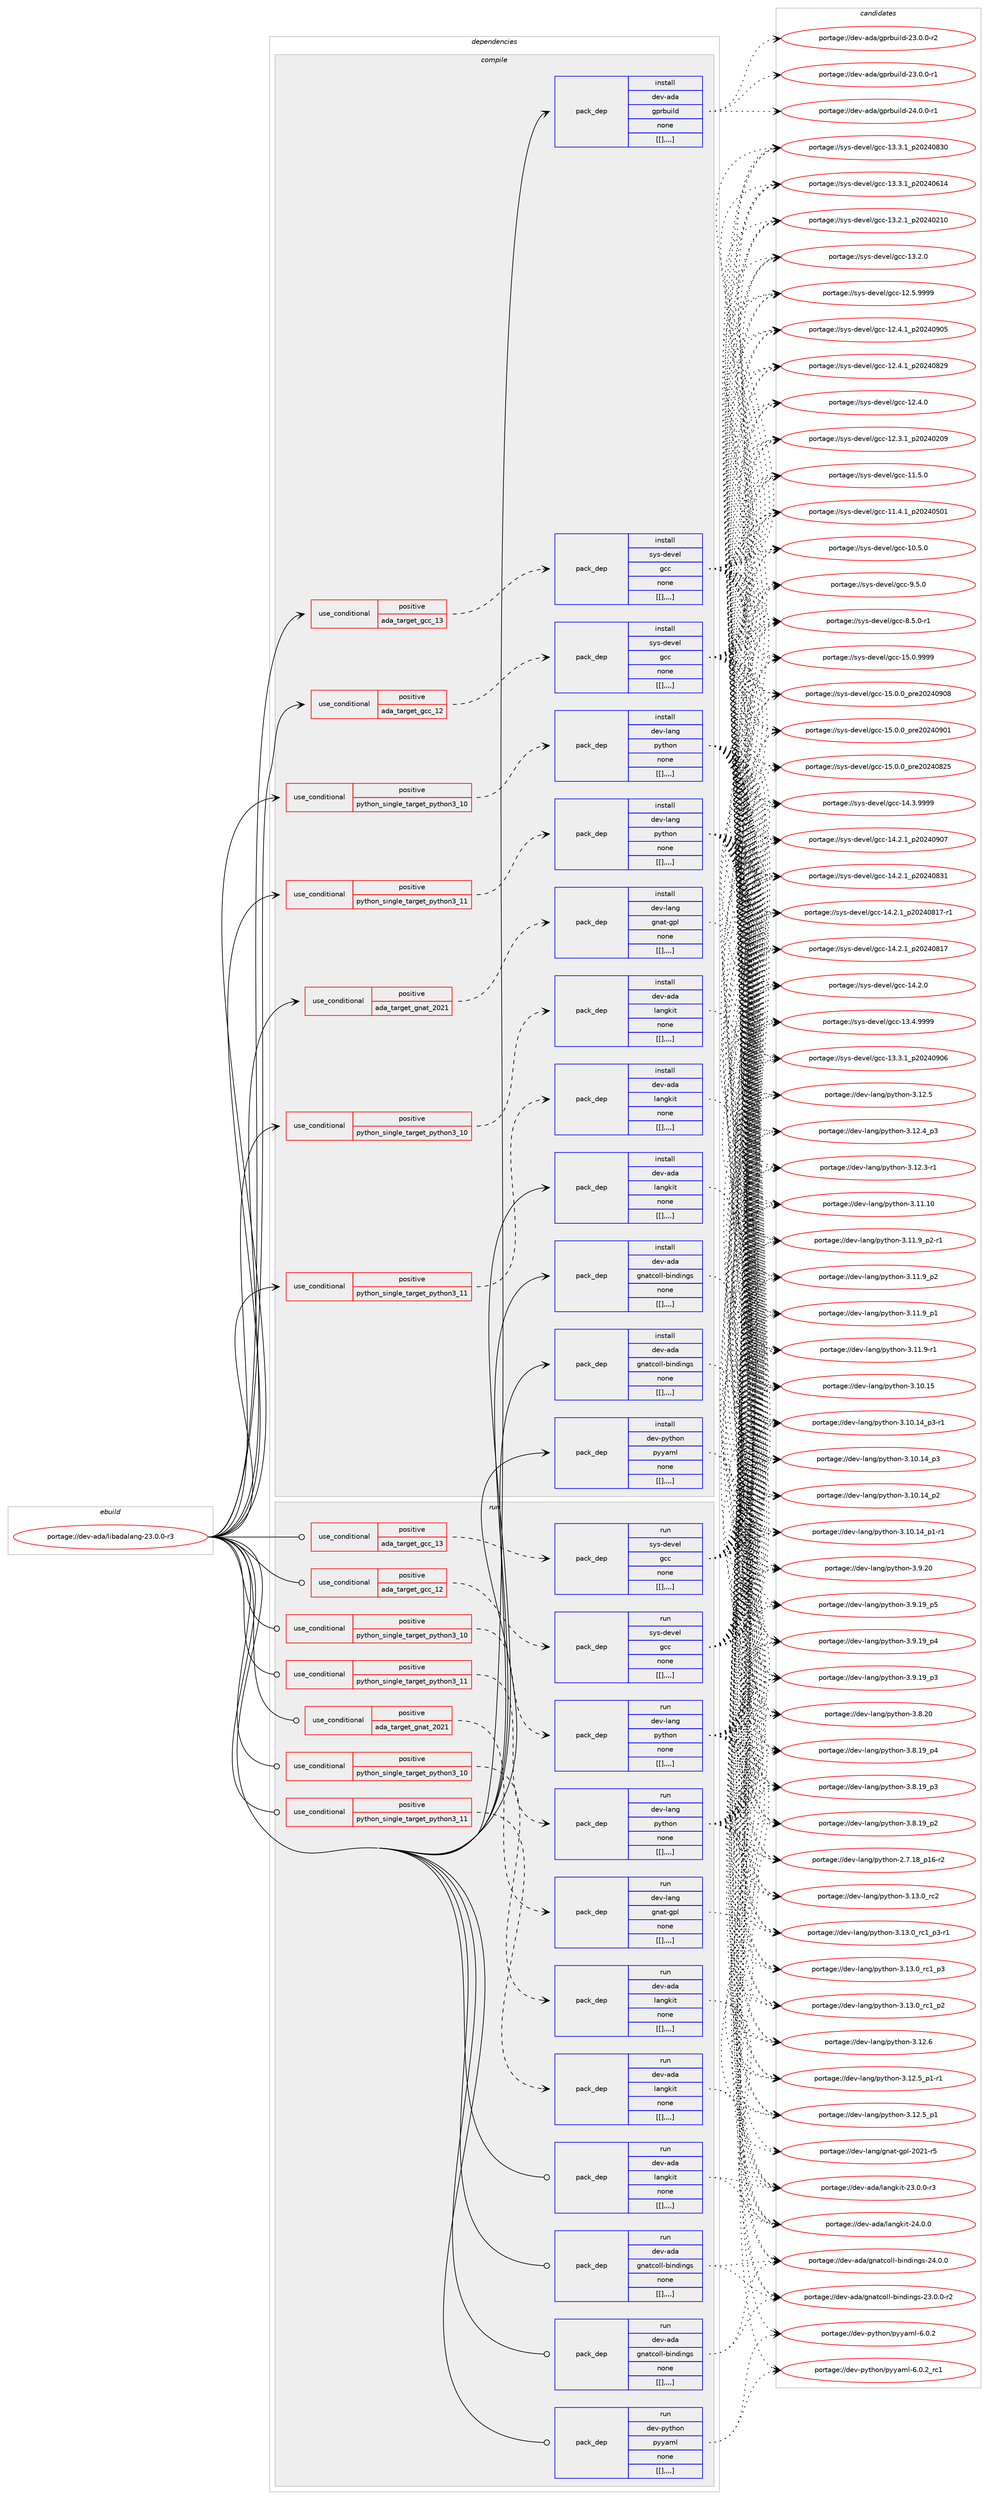 digraph prolog {

# *************
# Graph options
# *************

newrank=true;
concentrate=true;
compound=true;
graph [rankdir=LR,fontname=Helvetica,fontsize=10,ranksep=1.5];#, ranksep=2.5, nodesep=0.2];
edge  [arrowhead=vee];
node  [fontname=Helvetica,fontsize=10];

# **********
# The ebuild
# **********

subgraph cluster_leftcol {
color=gray;
label=<<i>ebuild</i>>;
id [label="portage://dev-ada/libadalang-23.0.0-r3", color=red, width=4, href="../dev-ada/libadalang-23.0.0-r3.svg"];
}

# ****************
# The dependencies
# ****************

subgraph cluster_midcol {
color=gray;
label=<<i>dependencies</i>>;
subgraph cluster_compile {
fillcolor="#eeeeee";
style=filled;
label=<<i>compile</i>>;
subgraph cond16706 {
dependency64005 [label=<<TABLE BORDER="0" CELLBORDER="1" CELLSPACING="0" CELLPADDING="4"><TR><TD ROWSPAN="3" CELLPADDING="10">use_conditional</TD></TR><TR><TD>positive</TD></TR><TR><TD>ada_target_gcc_12</TD></TR></TABLE>>, shape=none, color=red];
subgraph pack46378 {
dependency64006 [label=<<TABLE BORDER="0" CELLBORDER="1" CELLSPACING="0" CELLPADDING="4" WIDTH="220"><TR><TD ROWSPAN="6" CELLPADDING="30">pack_dep</TD></TR><TR><TD WIDTH="110">install</TD></TR><TR><TD>sys-devel</TD></TR><TR><TD>gcc</TD></TR><TR><TD>none</TD></TR><TR><TD>[[],,,,]</TD></TR></TABLE>>, shape=none, color=blue];
}
dependency64005:e -> dependency64006:w [weight=20,style="dashed",arrowhead="vee"];
}
id:e -> dependency64005:w [weight=20,style="solid",arrowhead="vee"];
subgraph cond16707 {
dependency64007 [label=<<TABLE BORDER="0" CELLBORDER="1" CELLSPACING="0" CELLPADDING="4"><TR><TD ROWSPAN="3" CELLPADDING="10">use_conditional</TD></TR><TR><TD>positive</TD></TR><TR><TD>ada_target_gcc_13</TD></TR></TABLE>>, shape=none, color=red];
subgraph pack46379 {
dependency64008 [label=<<TABLE BORDER="0" CELLBORDER="1" CELLSPACING="0" CELLPADDING="4" WIDTH="220"><TR><TD ROWSPAN="6" CELLPADDING="30">pack_dep</TD></TR><TR><TD WIDTH="110">install</TD></TR><TR><TD>sys-devel</TD></TR><TR><TD>gcc</TD></TR><TR><TD>none</TD></TR><TR><TD>[[],,,,]</TD></TR></TABLE>>, shape=none, color=blue];
}
dependency64007:e -> dependency64008:w [weight=20,style="dashed",arrowhead="vee"];
}
id:e -> dependency64007:w [weight=20,style="solid",arrowhead="vee"];
subgraph cond16708 {
dependency64009 [label=<<TABLE BORDER="0" CELLBORDER="1" CELLSPACING="0" CELLPADDING="4"><TR><TD ROWSPAN="3" CELLPADDING="10">use_conditional</TD></TR><TR><TD>positive</TD></TR><TR><TD>ada_target_gnat_2021</TD></TR></TABLE>>, shape=none, color=red];
subgraph pack46380 {
dependency64010 [label=<<TABLE BORDER="0" CELLBORDER="1" CELLSPACING="0" CELLPADDING="4" WIDTH="220"><TR><TD ROWSPAN="6" CELLPADDING="30">pack_dep</TD></TR><TR><TD WIDTH="110">install</TD></TR><TR><TD>dev-lang</TD></TR><TR><TD>gnat-gpl</TD></TR><TR><TD>none</TD></TR><TR><TD>[[],,,,]</TD></TR></TABLE>>, shape=none, color=blue];
}
dependency64009:e -> dependency64010:w [weight=20,style="dashed",arrowhead="vee"];
}
id:e -> dependency64009:w [weight=20,style="solid",arrowhead="vee"];
subgraph cond16709 {
dependency64011 [label=<<TABLE BORDER="0" CELLBORDER="1" CELLSPACING="0" CELLPADDING="4"><TR><TD ROWSPAN="3" CELLPADDING="10">use_conditional</TD></TR><TR><TD>positive</TD></TR><TR><TD>python_single_target_python3_10</TD></TR></TABLE>>, shape=none, color=red];
subgraph pack46381 {
dependency64012 [label=<<TABLE BORDER="0" CELLBORDER="1" CELLSPACING="0" CELLPADDING="4" WIDTH="220"><TR><TD ROWSPAN="6" CELLPADDING="30">pack_dep</TD></TR><TR><TD WIDTH="110">install</TD></TR><TR><TD>dev-ada</TD></TR><TR><TD>langkit</TD></TR><TR><TD>none</TD></TR><TR><TD>[[],,,,]</TD></TR></TABLE>>, shape=none, color=blue];
}
dependency64011:e -> dependency64012:w [weight=20,style="dashed",arrowhead="vee"];
}
id:e -> dependency64011:w [weight=20,style="solid",arrowhead="vee"];
subgraph cond16710 {
dependency64013 [label=<<TABLE BORDER="0" CELLBORDER="1" CELLSPACING="0" CELLPADDING="4"><TR><TD ROWSPAN="3" CELLPADDING="10">use_conditional</TD></TR><TR><TD>positive</TD></TR><TR><TD>python_single_target_python3_10</TD></TR></TABLE>>, shape=none, color=red];
subgraph pack46382 {
dependency64014 [label=<<TABLE BORDER="0" CELLBORDER="1" CELLSPACING="0" CELLPADDING="4" WIDTH="220"><TR><TD ROWSPAN="6" CELLPADDING="30">pack_dep</TD></TR><TR><TD WIDTH="110">install</TD></TR><TR><TD>dev-lang</TD></TR><TR><TD>python</TD></TR><TR><TD>none</TD></TR><TR><TD>[[],,,,]</TD></TR></TABLE>>, shape=none, color=blue];
}
dependency64013:e -> dependency64014:w [weight=20,style="dashed",arrowhead="vee"];
}
id:e -> dependency64013:w [weight=20,style="solid",arrowhead="vee"];
subgraph cond16711 {
dependency64015 [label=<<TABLE BORDER="0" CELLBORDER="1" CELLSPACING="0" CELLPADDING="4"><TR><TD ROWSPAN="3" CELLPADDING="10">use_conditional</TD></TR><TR><TD>positive</TD></TR><TR><TD>python_single_target_python3_11</TD></TR></TABLE>>, shape=none, color=red];
subgraph pack46383 {
dependency64016 [label=<<TABLE BORDER="0" CELLBORDER="1" CELLSPACING="0" CELLPADDING="4" WIDTH="220"><TR><TD ROWSPAN="6" CELLPADDING="30">pack_dep</TD></TR><TR><TD WIDTH="110">install</TD></TR><TR><TD>dev-ada</TD></TR><TR><TD>langkit</TD></TR><TR><TD>none</TD></TR><TR><TD>[[],,,,]</TD></TR></TABLE>>, shape=none, color=blue];
}
dependency64015:e -> dependency64016:w [weight=20,style="dashed",arrowhead="vee"];
}
id:e -> dependency64015:w [weight=20,style="solid",arrowhead="vee"];
subgraph cond16712 {
dependency64017 [label=<<TABLE BORDER="0" CELLBORDER="1" CELLSPACING="0" CELLPADDING="4"><TR><TD ROWSPAN="3" CELLPADDING="10">use_conditional</TD></TR><TR><TD>positive</TD></TR><TR><TD>python_single_target_python3_11</TD></TR></TABLE>>, shape=none, color=red];
subgraph pack46384 {
dependency64018 [label=<<TABLE BORDER="0" CELLBORDER="1" CELLSPACING="0" CELLPADDING="4" WIDTH="220"><TR><TD ROWSPAN="6" CELLPADDING="30">pack_dep</TD></TR><TR><TD WIDTH="110">install</TD></TR><TR><TD>dev-lang</TD></TR><TR><TD>python</TD></TR><TR><TD>none</TD></TR><TR><TD>[[],,,,]</TD></TR></TABLE>>, shape=none, color=blue];
}
dependency64017:e -> dependency64018:w [weight=20,style="dashed",arrowhead="vee"];
}
id:e -> dependency64017:w [weight=20,style="solid",arrowhead="vee"];
subgraph pack46385 {
dependency64019 [label=<<TABLE BORDER="0" CELLBORDER="1" CELLSPACING="0" CELLPADDING="4" WIDTH="220"><TR><TD ROWSPAN="6" CELLPADDING="30">pack_dep</TD></TR><TR><TD WIDTH="110">install</TD></TR><TR><TD>dev-ada</TD></TR><TR><TD>gnatcoll-bindings</TD></TR><TR><TD>none</TD></TR><TR><TD>[[],,,,]</TD></TR></TABLE>>, shape=none, color=blue];
}
id:e -> dependency64019:w [weight=20,style="solid",arrowhead="vee"];
subgraph pack46386 {
dependency64020 [label=<<TABLE BORDER="0" CELLBORDER="1" CELLSPACING="0" CELLPADDING="4" WIDTH="220"><TR><TD ROWSPAN="6" CELLPADDING="30">pack_dep</TD></TR><TR><TD WIDTH="110">install</TD></TR><TR><TD>dev-ada</TD></TR><TR><TD>gnatcoll-bindings</TD></TR><TR><TD>none</TD></TR><TR><TD>[[],,,,]</TD></TR></TABLE>>, shape=none, color=blue];
}
id:e -> dependency64020:w [weight=20,style="solid",arrowhead="vee"];
subgraph pack46387 {
dependency64021 [label=<<TABLE BORDER="0" CELLBORDER="1" CELLSPACING="0" CELLPADDING="4" WIDTH="220"><TR><TD ROWSPAN="6" CELLPADDING="30">pack_dep</TD></TR><TR><TD WIDTH="110">install</TD></TR><TR><TD>dev-ada</TD></TR><TR><TD>gprbuild</TD></TR><TR><TD>none</TD></TR><TR><TD>[[],,,,]</TD></TR></TABLE>>, shape=none, color=blue];
}
id:e -> dependency64021:w [weight=20,style="solid",arrowhead="vee"];
subgraph pack46388 {
dependency64022 [label=<<TABLE BORDER="0" CELLBORDER="1" CELLSPACING="0" CELLPADDING="4" WIDTH="220"><TR><TD ROWSPAN="6" CELLPADDING="30">pack_dep</TD></TR><TR><TD WIDTH="110">install</TD></TR><TR><TD>dev-ada</TD></TR><TR><TD>langkit</TD></TR><TR><TD>none</TD></TR><TR><TD>[[],,,,]</TD></TR></TABLE>>, shape=none, color=blue];
}
id:e -> dependency64022:w [weight=20,style="solid",arrowhead="vee"];
subgraph pack46389 {
dependency64023 [label=<<TABLE BORDER="0" CELLBORDER="1" CELLSPACING="0" CELLPADDING="4" WIDTH="220"><TR><TD ROWSPAN="6" CELLPADDING="30">pack_dep</TD></TR><TR><TD WIDTH="110">install</TD></TR><TR><TD>dev-python</TD></TR><TR><TD>pyyaml</TD></TR><TR><TD>none</TD></TR><TR><TD>[[],,,,]</TD></TR></TABLE>>, shape=none, color=blue];
}
id:e -> dependency64023:w [weight=20,style="solid",arrowhead="vee"];
}
subgraph cluster_compileandrun {
fillcolor="#eeeeee";
style=filled;
label=<<i>compile and run</i>>;
}
subgraph cluster_run {
fillcolor="#eeeeee";
style=filled;
label=<<i>run</i>>;
subgraph cond16713 {
dependency64024 [label=<<TABLE BORDER="0" CELLBORDER="1" CELLSPACING="0" CELLPADDING="4"><TR><TD ROWSPAN="3" CELLPADDING="10">use_conditional</TD></TR><TR><TD>positive</TD></TR><TR><TD>ada_target_gcc_12</TD></TR></TABLE>>, shape=none, color=red];
subgraph pack46390 {
dependency64025 [label=<<TABLE BORDER="0" CELLBORDER="1" CELLSPACING="0" CELLPADDING="4" WIDTH="220"><TR><TD ROWSPAN="6" CELLPADDING="30">pack_dep</TD></TR><TR><TD WIDTH="110">run</TD></TR><TR><TD>sys-devel</TD></TR><TR><TD>gcc</TD></TR><TR><TD>none</TD></TR><TR><TD>[[],,,,]</TD></TR></TABLE>>, shape=none, color=blue];
}
dependency64024:e -> dependency64025:w [weight=20,style="dashed",arrowhead="vee"];
}
id:e -> dependency64024:w [weight=20,style="solid",arrowhead="odot"];
subgraph cond16714 {
dependency64026 [label=<<TABLE BORDER="0" CELLBORDER="1" CELLSPACING="0" CELLPADDING="4"><TR><TD ROWSPAN="3" CELLPADDING="10">use_conditional</TD></TR><TR><TD>positive</TD></TR><TR><TD>ada_target_gcc_13</TD></TR></TABLE>>, shape=none, color=red];
subgraph pack46391 {
dependency64027 [label=<<TABLE BORDER="0" CELLBORDER="1" CELLSPACING="0" CELLPADDING="4" WIDTH="220"><TR><TD ROWSPAN="6" CELLPADDING="30">pack_dep</TD></TR><TR><TD WIDTH="110">run</TD></TR><TR><TD>sys-devel</TD></TR><TR><TD>gcc</TD></TR><TR><TD>none</TD></TR><TR><TD>[[],,,,]</TD></TR></TABLE>>, shape=none, color=blue];
}
dependency64026:e -> dependency64027:w [weight=20,style="dashed",arrowhead="vee"];
}
id:e -> dependency64026:w [weight=20,style="solid",arrowhead="odot"];
subgraph cond16715 {
dependency64028 [label=<<TABLE BORDER="0" CELLBORDER="1" CELLSPACING="0" CELLPADDING="4"><TR><TD ROWSPAN="3" CELLPADDING="10">use_conditional</TD></TR><TR><TD>positive</TD></TR><TR><TD>ada_target_gnat_2021</TD></TR></TABLE>>, shape=none, color=red];
subgraph pack46392 {
dependency64029 [label=<<TABLE BORDER="0" CELLBORDER="1" CELLSPACING="0" CELLPADDING="4" WIDTH="220"><TR><TD ROWSPAN="6" CELLPADDING="30">pack_dep</TD></TR><TR><TD WIDTH="110">run</TD></TR><TR><TD>dev-lang</TD></TR><TR><TD>gnat-gpl</TD></TR><TR><TD>none</TD></TR><TR><TD>[[],,,,]</TD></TR></TABLE>>, shape=none, color=blue];
}
dependency64028:e -> dependency64029:w [weight=20,style="dashed",arrowhead="vee"];
}
id:e -> dependency64028:w [weight=20,style="solid",arrowhead="odot"];
subgraph cond16716 {
dependency64030 [label=<<TABLE BORDER="0" CELLBORDER="1" CELLSPACING="0" CELLPADDING="4"><TR><TD ROWSPAN="3" CELLPADDING="10">use_conditional</TD></TR><TR><TD>positive</TD></TR><TR><TD>python_single_target_python3_10</TD></TR></TABLE>>, shape=none, color=red];
subgraph pack46393 {
dependency64031 [label=<<TABLE BORDER="0" CELLBORDER="1" CELLSPACING="0" CELLPADDING="4" WIDTH="220"><TR><TD ROWSPAN="6" CELLPADDING="30">pack_dep</TD></TR><TR><TD WIDTH="110">run</TD></TR><TR><TD>dev-ada</TD></TR><TR><TD>langkit</TD></TR><TR><TD>none</TD></TR><TR><TD>[[],,,,]</TD></TR></TABLE>>, shape=none, color=blue];
}
dependency64030:e -> dependency64031:w [weight=20,style="dashed",arrowhead="vee"];
}
id:e -> dependency64030:w [weight=20,style="solid",arrowhead="odot"];
subgraph cond16717 {
dependency64032 [label=<<TABLE BORDER="0" CELLBORDER="1" CELLSPACING="0" CELLPADDING="4"><TR><TD ROWSPAN="3" CELLPADDING="10">use_conditional</TD></TR><TR><TD>positive</TD></TR><TR><TD>python_single_target_python3_10</TD></TR></TABLE>>, shape=none, color=red];
subgraph pack46394 {
dependency64033 [label=<<TABLE BORDER="0" CELLBORDER="1" CELLSPACING="0" CELLPADDING="4" WIDTH="220"><TR><TD ROWSPAN="6" CELLPADDING="30">pack_dep</TD></TR><TR><TD WIDTH="110">run</TD></TR><TR><TD>dev-lang</TD></TR><TR><TD>python</TD></TR><TR><TD>none</TD></TR><TR><TD>[[],,,,]</TD></TR></TABLE>>, shape=none, color=blue];
}
dependency64032:e -> dependency64033:w [weight=20,style="dashed",arrowhead="vee"];
}
id:e -> dependency64032:w [weight=20,style="solid",arrowhead="odot"];
subgraph cond16718 {
dependency64034 [label=<<TABLE BORDER="0" CELLBORDER="1" CELLSPACING="0" CELLPADDING="4"><TR><TD ROWSPAN="3" CELLPADDING="10">use_conditional</TD></TR><TR><TD>positive</TD></TR><TR><TD>python_single_target_python3_11</TD></TR></TABLE>>, shape=none, color=red];
subgraph pack46395 {
dependency64035 [label=<<TABLE BORDER="0" CELLBORDER="1" CELLSPACING="0" CELLPADDING="4" WIDTH="220"><TR><TD ROWSPAN="6" CELLPADDING="30">pack_dep</TD></TR><TR><TD WIDTH="110">run</TD></TR><TR><TD>dev-ada</TD></TR><TR><TD>langkit</TD></TR><TR><TD>none</TD></TR><TR><TD>[[],,,,]</TD></TR></TABLE>>, shape=none, color=blue];
}
dependency64034:e -> dependency64035:w [weight=20,style="dashed",arrowhead="vee"];
}
id:e -> dependency64034:w [weight=20,style="solid",arrowhead="odot"];
subgraph cond16719 {
dependency64036 [label=<<TABLE BORDER="0" CELLBORDER="1" CELLSPACING="0" CELLPADDING="4"><TR><TD ROWSPAN="3" CELLPADDING="10">use_conditional</TD></TR><TR><TD>positive</TD></TR><TR><TD>python_single_target_python3_11</TD></TR></TABLE>>, shape=none, color=red];
subgraph pack46396 {
dependency64037 [label=<<TABLE BORDER="0" CELLBORDER="1" CELLSPACING="0" CELLPADDING="4" WIDTH="220"><TR><TD ROWSPAN="6" CELLPADDING="30">pack_dep</TD></TR><TR><TD WIDTH="110">run</TD></TR><TR><TD>dev-lang</TD></TR><TR><TD>python</TD></TR><TR><TD>none</TD></TR><TR><TD>[[],,,,]</TD></TR></TABLE>>, shape=none, color=blue];
}
dependency64036:e -> dependency64037:w [weight=20,style="dashed",arrowhead="vee"];
}
id:e -> dependency64036:w [weight=20,style="solid",arrowhead="odot"];
subgraph pack46397 {
dependency64038 [label=<<TABLE BORDER="0" CELLBORDER="1" CELLSPACING="0" CELLPADDING="4" WIDTH="220"><TR><TD ROWSPAN="6" CELLPADDING="30">pack_dep</TD></TR><TR><TD WIDTH="110">run</TD></TR><TR><TD>dev-ada</TD></TR><TR><TD>gnatcoll-bindings</TD></TR><TR><TD>none</TD></TR><TR><TD>[[],,,,]</TD></TR></TABLE>>, shape=none, color=blue];
}
id:e -> dependency64038:w [weight=20,style="solid",arrowhead="odot"];
subgraph pack46398 {
dependency64039 [label=<<TABLE BORDER="0" CELLBORDER="1" CELLSPACING="0" CELLPADDING="4" WIDTH="220"><TR><TD ROWSPAN="6" CELLPADDING="30">pack_dep</TD></TR><TR><TD WIDTH="110">run</TD></TR><TR><TD>dev-ada</TD></TR><TR><TD>gnatcoll-bindings</TD></TR><TR><TD>none</TD></TR><TR><TD>[[],,,,]</TD></TR></TABLE>>, shape=none, color=blue];
}
id:e -> dependency64039:w [weight=20,style="solid",arrowhead="odot"];
subgraph pack46399 {
dependency64040 [label=<<TABLE BORDER="0" CELLBORDER="1" CELLSPACING="0" CELLPADDING="4" WIDTH="220"><TR><TD ROWSPAN="6" CELLPADDING="30">pack_dep</TD></TR><TR><TD WIDTH="110">run</TD></TR><TR><TD>dev-ada</TD></TR><TR><TD>langkit</TD></TR><TR><TD>none</TD></TR><TR><TD>[[],,,,]</TD></TR></TABLE>>, shape=none, color=blue];
}
id:e -> dependency64040:w [weight=20,style="solid",arrowhead="odot"];
subgraph pack46400 {
dependency64041 [label=<<TABLE BORDER="0" CELLBORDER="1" CELLSPACING="0" CELLPADDING="4" WIDTH="220"><TR><TD ROWSPAN="6" CELLPADDING="30">pack_dep</TD></TR><TR><TD WIDTH="110">run</TD></TR><TR><TD>dev-python</TD></TR><TR><TD>pyyaml</TD></TR><TR><TD>none</TD></TR><TR><TD>[[],,,,]</TD></TR></TABLE>>, shape=none, color=blue];
}
id:e -> dependency64041:w [weight=20,style="solid",arrowhead="odot"];
}
}

# **************
# The candidates
# **************

subgraph cluster_choices {
rank=same;
color=gray;
label=<<i>candidates</i>>;

subgraph choice46378 {
color=black;
nodesep=1;
choice1151211154510010111810110847103999945495346484657575757 [label="portage://sys-devel/gcc-15.0.9999", color=red, width=4,href="../sys-devel/gcc-15.0.9999.svg"];
choice1151211154510010111810110847103999945495346484648951121141015048505248574856 [label="portage://sys-devel/gcc-15.0.0_pre20240908", color=red, width=4,href="../sys-devel/gcc-15.0.0_pre20240908.svg"];
choice1151211154510010111810110847103999945495346484648951121141015048505248574849 [label="portage://sys-devel/gcc-15.0.0_pre20240901", color=red, width=4,href="../sys-devel/gcc-15.0.0_pre20240901.svg"];
choice1151211154510010111810110847103999945495346484648951121141015048505248565053 [label="portage://sys-devel/gcc-15.0.0_pre20240825", color=red, width=4,href="../sys-devel/gcc-15.0.0_pre20240825.svg"];
choice1151211154510010111810110847103999945495246514657575757 [label="portage://sys-devel/gcc-14.3.9999", color=red, width=4,href="../sys-devel/gcc-14.3.9999.svg"];
choice1151211154510010111810110847103999945495246504649951125048505248574855 [label="portage://sys-devel/gcc-14.2.1_p20240907", color=red, width=4,href="../sys-devel/gcc-14.2.1_p20240907.svg"];
choice1151211154510010111810110847103999945495246504649951125048505248565149 [label="portage://sys-devel/gcc-14.2.1_p20240831", color=red, width=4,href="../sys-devel/gcc-14.2.1_p20240831.svg"];
choice11512111545100101118101108471039999454952465046499511250485052485649554511449 [label="portage://sys-devel/gcc-14.2.1_p20240817-r1", color=red, width=4,href="../sys-devel/gcc-14.2.1_p20240817-r1.svg"];
choice1151211154510010111810110847103999945495246504649951125048505248564955 [label="portage://sys-devel/gcc-14.2.1_p20240817", color=red, width=4,href="../sys-devel/gcc-14.2.1_p20240817.svg"];
choice1151211154510010111810110847103999945495246504648 [label="portage://sys-devel/gcc-14.2.0", color=red, width=4,href="../sys-devel/gcc-14.2.0.svg"];
choice1151211154510010111810110847103999945495146524657575757 [label="portage://sys-devel/gcc-13.4.9999", color=red, width=4,href="../sys-devel/gcc-13.4.9999.svg"];
choice1151211154510010111810110847103999945495146514649951125048505248574854 [label="portage://sys-devel/gcc-13.3.1_p20240906", color=red, width=4,href="../sys-devel/gcc-13.3.1_p20240906.svg"];
choice1151211154510010111810110847103999945495146514649951125048505248565148 [label="portage://sys-devel/gcc-13.3.1_p20240830", color=red, width=4,href="../sys-devel/gcc-13.3.1_p20240830.svg"];
choice1151211154510010111810110847103999945495146514649951125048505248544952 [label="portage://sys-devel/gcc-13.3.1_p20240614", color=red, width=4,href="../sys-devel/gcc-13.3.1_p20240614.svg"];
choice1151211154510010111810110847103999945495146504649951125048505248504948 [label="portage://sys-devel/gcc-13.2.1_p20240210", color=red, width=4,href="../sys-devel/gcc-13.2.1_p20240210.svg"];
choice1151211154510010111810110847103999945495146504648 [label="portage://sys-devel/gcc-13.2.0", color=red, width=4,href="../sys-devel/gcc-13.2.0.svg"];
choice1151211154510010111810110847103999945495046534657575757 [label="portage://sys-devel/gcc-12.5.9999", color=red, width=4,href="../sys-devel/gcc-12.5.9999.svg"];
choice1151211154510010111810110847103999945495046524649951125048505248574853 [label="portage://sys-devel/gcc-12.4.1_p20240905", color=red, width=4,href="../sys-devel/gcc-12.4.1_p20240905.svg"];
choice1151211154510010111810110847103999945495046524649951125048505248565057 [label="portage://sys-devel/gcc-12.4.1_p20240829", color=red, width=4,href="../sys-devel/gcc-12.4.1_p20240829.svg"];
choice1151211154510010111810110847103999945495046524648 [label="portage://sys-devel/gcc-12.4.0", color=red, width=4,href="../sys-devel/gcc-12.4.0.svg"];
choice1151211154510010111810110847103999945495046514649951125048505248504857 [label="portage://sys-devel/gcc-12.3.1_p20240209", color=red, width=4,href="../sys-devel/gcc-12.3.1_p20240209.svg"];
choice1151211154510010111810110847103999945494946534648 [label="portage://sys-devel/gcc-11.5.0", color=red, width=4,href="../sys-devel/gcc-11.5.0.svg"];
choice1151211154510010111810110847103999945494946524649951125048505248534849 [label="portage://sys-devel/gcc-11.4.1_p20240501", color=red, width=4,href="../sys-devel/gcc-11.4.1_p20240501.svg"];
choice1151211154510010111810110847103999945494846534648 [label="portage://sys-devel/gcc-10.5.0", color=red, width=4,href="../sys-devel/gcc-10.5.0.svg"];
choice11512111545100101118101108471039999455746534648 [label="portage://sys-devel/gcc-9.5.0", color=red, width=4,href="../sys-devel/gcc-9.5.0.svg"];
choice115121115451001011181011084710399994556465346484511449 [label="portage://sys-devel/gcc-8.5.0-r1", color=red, width=4,href="../sys-devel/gcc-8.5.0-r1.svg"];
dependency64006:e -> choice1151211154510010111810110847103999945495346484657575757:w [style=dotted,weight="100"];
dependency64006:e -> choice1151211154510010111810110847103999945495346484648951121141015048505248574856:w [style=dotted,weight="100"];
dependency64006:e -> choice1151211154510010111810110847103999945495346484648951121141015048505248574849:w [style=dotted,weight="100"];
dependency64006:e -> choice1151211154510010111810110847103999945495346484648951121141015048505248565053:w [style=dotted,weight="100"];
dependency64006:e -> choice1151211154510010111810110847103999945495246514657575757:w [style=dotted,weight="100"];
dependency64006:e -> choice1151211154510010111810110847103999945495246504649951125048505248574855:w [style=dotted,weight="100"];
dependency64006:e -> choice1151211154510010111810110847103999945495246504649951125048505248565149:w [style=dotted,weight="100"];
dependency64006:e -> choice11512111545100101118101108471039999454952465046499511250485052485649554511449:w [style=dotted,weight="100"];
dependency64006:e -> choice1151211154510010111810110847103999945495246504649951125048505248564955:w [style=dotted,weight="100"];
dependency64006:e -> choice1151211154510010111810110847103999945495246504648:w [style=dotted,weight="100"];
dependency64006:e -> choice1151211154510010111810110847103999945495146524657575757:w [style=dotted,weight="100"];
dependency64006:e -> choice1151211154510010111810110847103999945495146514649951125048505248574854:w [style=dotted,weight="100"];
dependency64006:e -> choice1151211154510010111810110847103999945495146514649951125048505248565148:w [style=dotted,weight="100"];
dependency64006:e -> choice1151211154510010111810110847103999945495146514649951125048505248544952:w [style=dotted,weight="100"];
dependency64006:e -> choice1151211154510010111810110847103999945495146504649951125048505248504948:w [style=dotted,weight="100"];
dependency64006:e -> choice1151211154510010111810110847103999945495146504648:w [style=dotted,weight="100"];
dependency64006:e -> choice1151211154510010111810110847103999945495046534657575757:w [style=dotted,weight="100"];
dependency64006:e -> choice1151211154510010111810110847103999945495046524649951125048505248574853:w [style=dotted,weight="100"];
dependency64006:e -> choice1151211154510010111810110847103999945495046524649951125048505248565057:w [style=dotted,weight="100"];
dependency64006:e -> choice1151211154510010111810110847103999945495046524648:w [style=dotted,weight="100"];
dependency64006:e -> choice1151211154510010111810110847103999945495046514649951125048505248504857:w [style=dotted,weight="100"];
dependency64006:e -> choice1151211154510010111810110847103999945494946534648:w [style=dotted,weight="100"];
dependency64006:e -> choice1151211154510010111810110847103999945494946524649951125048505248534849:w [style=dotted,weight="100"];
dependency64006:e -> choice1151211154510010111810110847103999945494846534648:w [style=dotted,weight="100"];
dependency64006:e -> choice11512111545100101118101108471039999455746534648:w [style=dotted,weight="100"];
dependency64006:e -> choice115121115451001011181011084710399994556465346484511449:w [style=dotted,weight="100"];
}
subgraph choice46379 {
color=black;
nodesep=1;
choice1151211154510010111810110847103999945495346484657575757 [label="portage://sys-devel/gcc-15.0.9999", color=red, width=4,href="../sys-devel/gcc-15.0.9999.svg"];
choice1151211154510010111810110847103999945495346484648951121141015048505248574856 [label="portage://sys-devel/gcc-15.0.0_pre20240908", color=red, width=4,href="../sys-devel/gcc-15.0.0_pre20240908.svg"];
choice1151211154510010111810110847103999945495346484648951121141015048505248574849 [label="portage://sys-devel/gcc-15.0.0_pre20240901", color=red, width=4,href="../sys-devel/gcc-15.0.0_pre20240901.svg"];
choice1151211154510010111810110847103999945495346484648951121141015048505248565053 [label="portage://sys-devel/gcc-15.0.0_pre20240825", color=red, width=4,href="../sys-devel/gcc-15.0.0_pre20240825.svg"];
choice1151211154510010111810110847103999945495246514657575757 [label="portage://sys-devel/gcc-14.3.9999", color=red, width=4,href="../sys-devel/gcc-14.3.9999.svg"];
choice1151211154510010111810110847103999945495246504649951125048505248574855 [label="portage://sys-devel/gcc-14.2.1_p20240907", color=red, width=4,href="../sys-devel/gcc-14.2.1_p20240907.svg"];
choice1151211154510010111810110847103999945495246504649951125048505248565149 [label="portage://sys-devel/gcc-14.2.1_p20240831", color=red, width=4,href="../sys-devel/gcc-14.2.1_p20240831.svg"];
choice11512111545100101118101108471039999454952465046499511250485052485649554511449 [label="portage://sys-devel/gcc-14.2.1_p20240817-r1", color=red, width=4,href="../sys-devel/gcc-14.2.1_p20240817-r1.svg"];
choice1151211154510010111810110847103999945495246504649951125048505248564955 [label="portage://sys-devel/gcc-14.2.1_p20240817", color=red, width=4,href="../sys-devel/gcc-14.2.1_p20240817.svg"];
choice1151211154510010111810110847103999945495246504648 [label="portage://sys-devel/gcc-14.2.0", color=red, width=4,href="../sys-devel/gcc-14.2.0.svg"];
choice1151211154510010111810110847103999945495146524657575757 [label="portage://sys-devel/gcc-13.4.9999", color=red, width=4,href="../sys-devel/gcc-13.4.9999.svg"];
choice1151211154510010111810110847103999945495146514649951125048505248574854 [label="portage://sys-devel/gcc-13.3.1_p20240906", color=red, width=4,href="../sys-devel/gcc-13.3.1_p20240906.svg"];
choice1151211154510010111810110847103999945495146514649951125048505248565148 [label="portage://sys-devel/gcc-13.3.1_p20240830", color=red, width=4,href="../sys-devel/gcc-13.3.1_p20240830.svg"];
choice1151211154510010111810110847103999945495146514649951125048505248544952 [label="portage://sys-devel/gcc-13.3.1_p20240614", color=red, width=4,href="../sys-devel/gcc-13.3.1_p20240614.svg"];
choice1151211154510010111810110847103999945495146504649951125048505248504948 [label="portage://sys-devel/gcc-13.2.1_p20240210", color=red, width=4,href="../sys-devel/gcc-13.2.1_p20240210.svg"];
choice1151211154510010111810110847103999945495146504648 [label="portage://sys-devel/gcc-13.2.0", color=red, width=4,href="../sys-devel/gcc-13.2.0.svg"];
choice1151211154510010111810110847103999945495046534657575757 [label="portage://sys-devel/gcc-12.5.9999", color=red, width=4,href="../sys-devel/gcc-12.5.9999.svg"];
choice1151211154510010111810110847103999945495046524649951125048505248574853 [label="portage://sys-devel/gcc-12.4.1_p20240905", color=red, width=4,href="../sys-devel/gcc-12.4.1_p20240905.svg"];
choice1151211154510010111810110847103999945495046524649951125048505248565057 [label="portage://sys-devel/gcc-12.4.1_p20240829", color=red, width=4,href="../sys-devel/gcc-12.4.1_p20240829.svg"];
choice1151211154510010111810110847103999945495046524648 [label="portage://sys-devel/gcc-12.4.0", color=red, width=4,href="../sys-devel/gcc-12.4.0.svg"];
choice1151211154510010111810110847103999945495046514649951125048505248504857 [label="portage://sys-devel/gcc-12.3.1_p20240209", color=red, width=4,href="../sys-devel/gcc-12.3.1_p20240209.svg"];
choice1151211154510010111810110847103999945494946534648 [label="portage://sys-devel/gcc-11.5.0", color=red, width=4,href="../sys-devel/gcc-11.5.0.svg"];
choice1151211154510010111810110847103999945494946524649951125048505248534849 [label="portage://sys-devel/gcc-11.4.1_p20240501", color=red, width=4,href="../sys-devel/gcc-11.4.1_p20240501.svg"];
choice1151211154510010111810110847103999945494846534648 [label="portage://sys-devel/gcc-10.5.0", color=red, width=4,href="../sys-devel/gcc-10.5.0.svg"];
choice11512111545100101118101108471039999455746534648 [label="portage://sys-devel/gcc-9.5.0", color=red, width=4,href="../sys-devel/gcc-9.5.0.svg"];
choice115121115451001011181011084710399994556465346484511449 [label="portage://sys-devel/gcc-8.5.0-r1", color=red, width=4,href="../sys-devel/gcc-8.5.0-r1.svg"];
dependency64008:e -> choice1151211154510010111810110847103999945495346484657575757:w [style=dotted,weight="100"];
dependency64008:e -> choice1151211154510010111810110847103999945495346484648951121141015048505248574856:w [style=dotted,weight="100"];
dependency64008:e -> choice1151211154510010111810110847103999945495346484648951121141015048505248574849:w [style=dotted,weight="100"];
dependency64008:e -> choice1151211154510010111810110847103999945495346484648951121141015048505248565053:w [style=dotted,weight="100"];
dependency64008:e -> choice1151211154510010111810110847103999945495246514657575757:w [style=dotted,weight="100"];
dependency64008:e -> choice1151211154510010111810110847103999945495246504649951125048505248574855:w [style=dotted,weight="100"];
dependency64008:e -> choice1151211154510010111810110847103999945495246504649951125048505248565149:w [style=dotted,weight="100"];
dependency64008:e -> choice11512111545100101118101108471039999454952465046499511250485052485649554511449:w [style=dotted,weight="100"];
dependency64008:e -> choice1151211154510010111810110847103999945495246504649951125048505248564955:w [style=dotted,weight="100"];
dependency64008:e -> choice1151211154510010111810110847103999945495246504648:w [style=dotted,weight="100"];
dependency64008:e -> choice1151211154510010111810110847103999945495146524657575757:w [style=dotted,weight="100"];
dependency64008:e -> choice1151211154510010111810110847103999945495146514649951125048505248574854:w [style=dotted,weight="100"];
dependency64008:e -> choice1151211154510010111810110847103999945495146514649951125048505248565148:w [style=dotted,weight="100"];
dependency64008:e -> choice1151211154510010111810110847103999945495146514649951125048505248544952:w [style=dotted,weight="100"];
dependency64008:e -> choice1151211154510010111810110847103999945495146504649951125048505248504948:w [style=dotted,weight="100"];
dependency64008:e -> choice1151211154510010111810110847103999945495146504648:w [style=dotted,weight="100"];
dependency64008:e -> choice1151211154510010111810110847103999945495046534657575757:w [style=dotted,weight="100"];
dependency64008:e -> choice1151211154510010111810110847103999945495046524649951125048505248574853:w [style=dotted,weight="100"];
dependency64008:e -> choice1151211154510010111810110847103999945495046524649951125048505248565057:w [style=dotted,weight="100"];
dependency64008:e -> choice1151211154510010111810110847103999945495046524648:w [style=dotted,weight="100"];
dependency64008:e -> choice1151211154510010111810110847103999945495046514649951125048505248504857:w [style=dotted,weight="100"];
dependency64008:e -> choice1151211154510010111810110847103999945494946534648:w [style=dotted,weight="100"];
dependency64008:e -> choice1151211154510010111810110847103999945494946524649951125048505248534849:w [style=dotted,weight="100"];
dependency64008:e -> choice1151211154510010111810110847103999945494846534648:w [style=dotted,weight="100"];
dependency64008:e -> choice11512111545100101118101108471039999455746534648:w [style=dotted,weight="100"];
dependency64008:e -> choice115121115451001011181011084710399994556465346484511449:w [style=dotted,weight="100"];
}
subgraph choice46380 {
color=black;
nodesep=1;
choice100101118451089711010347103110971164510311210845504850494511453 [label="portage://dev-lang/gnat-gpl-2021-r5", color=red, width=4,href="../dev-lang/gnat-gpl-2021-r5.svg"];
dependency64010:e -> choice100101118451089711010347103110971164510311210845504850494511453:w [style=dotted,weight="100"];
}
subgraph choice46381 {
color=black;
nodesep=1;
choice100101118459710097471089711010310710511645505246484648 [label="portage://dev-ada/langkit-24.0.0", color=red, width=4,href="../dev-ada/langkit-24.0.0.svg"];
choice1001011184597100974710897110103107105116455051464846484511451 [label="portage://dev-ada/langkit-23.0.0-r3", color=red, width=4,href="../dev-ada/langkit-23.0.0-r3.svg"];
dependency64012:e -> choice100101118459710097471089711010310710511645505246484648:w [style=dotted,weight="100"];
dependency64012:e -> choice1001011184597100974710897110103107105116455051464846484511451:w [style=dotted,weight="100"];
}
subgraph choice46382 {
color=black;
nodesep=1;
choice10010111845108971101034711212111610411111045514649514648951149950 [label="portage://dev-lang/python-3.13.0_rc2", color=red, width=4,href="../dev-lang/python-3.13.0_rc2.svg"];
choice1001011184510897110103471121211161041111104551464951464895114994995112514511449 [label="portage://dev-lang/python-3.13.0_rc1_p3-r1", color=red, width=4,href="../dev-lang/python-3.13.0_rc1_p3-r1.svg"];
choice100101118451089711010347112121116104111110455146495146489511499499511251 [label="portage://dev-lang/python-3.13.0_rc1_p3", color=red, width=4,href="../dev-lang/python-3.13.0_rc1_p3.svg"];
choice100101118451089711010347112121116104111110455146495146489511499499511250 [label="portage://dev-lang/python-3.13.0_rc1_p2", color=red, width=4,href="../dev-lang/python-3.13.0_rc1_p2.svg"];
choice10010111845108971101034711212111610411111045514649504654 [label="portage://dev-lang/python-3.12.6", color=red, width=4,href="../dev-lang/python-3.12.6.svg"];
choice1001011184510897110103471121211161041111104551464950465395112494511449 [label="portage://dev-lang/python-3.12.5_p1-r1", color=red, width=4,href="../dev-lang/python-3.12.5_p1-r1.svg"];
choice100101118451089711010347112121116104111110455146495046539511249 [label="portage://dev-lang/python-3.12.5_p1", color=red, width=4,href="../dev-lang/python-3.12.5_p1.svg"];
choice10010111845108971101034711212111610411111045514649504653 [label="portage://dev-lang/python-3.12.5", color=red, width=4,href="../dev-lang/python-3.12.5.svg"];
choice100101118451089711010347112121116104111110455146495046529511251 [label="portage://dev-lang/python-3.12.4_p3", color=red, width=4,href="../dev-lang/python-3.12.4_p3.svg"];
choice100101118451089711010347112121116104111110455146495046514511449 [label="portage://dev-lang/python-3.12.3-r1", color=red, width=4,href="../dev-lang/python-3.12.3-r1.svg"];
choice1001011184510897110103471121211161041111104551464949464948 [label="portage://dev-lang/python-3.11.10", color=red, width=4,href="../dev-lang/python-3.11.10.svg"];
choice1001011184510897110103471121211161041111104551464949465795112504511449 [label="portage://dev-lang/python-3.11.9_p2-r1", color=red, width=4,href="../dev-lang/python-3.11.9_p2-r1.svg"];
choice100101118451089711010347112121116104111110455146494946579511250 [label="portage://dev-lang/python-3.11.9_p2", color=red, width=4,href="../dev-lang/python-3.11.9_p2.svg"];
choice100101118451089711010347112121116104111110455146494946579511249 [label="portage://dev-lang/python-3.11.9_p1", color=red, width=4,href="../dev-lang/python-3.11.9_p1.svg"];
choice100101118451089711010347112121116104111110455146494946574511449 [label="portage://dev-lang/python-3.11.9-r1", color=red, width=4,href="../dev-lang/python-3.11.9-r1.svg"];
choice1001011184510897110103471121211161041111104551464948464953 [label="portage://dev-lang/python-3.10.15", color=red, width=4,href="../dev-lang/python-3.10.15.svg"];
choice100101118451089711010347112121116104111110455146494846495295112514511449 [label="portage://dev-lang/python-3.10.14_p3-r1", color=red, width=4,href="../dev-lang/python-3.10.14_p3-r1.svg"];
choice10010111845108971101034711212111610411111045514649484649529511251 [label="portage://dev-lang/python-3.10.14_p3", color=red, width=4,href="../dev-lang/python-3.10.14_p3.svg"];
choice10010111845108971101034711212111610411111045514649484649529511250 [label="portage://dev-lang/python-3.10.14_p2", color=red, width=4,href="../dev-lang/python-3.10.14_p2.svg"];
choice100101118451089711010347112121116104111110455146494846495295112494511449 [label="portage://dev-lang/python-3.10.14_p1-r1", color=red, width=4,href="../dev-lang/python-3.10.14_p1-r1.svg"];
choice10010111845108971101034711212111610411111045514657465048 [label="portage://dev-lang/python-3.9.20", color=red, width=4,href="../dev-lang/python-3.9.20.svg"];
choice100101118451089711010347112121116104111110455146574649579511253 [label="portage://dev-lang/python-3.9.19_p5", color=red, width=4,href="../dev-lang/python-3.9.19_p5.svg"];
choice100101118451089711010347112121116104111110455146574649579511252 [label="portage://dev-lang/python-3.9.19_p4", color=red, width=4,href="../dev-lang/python-3.9.19_p4.svg"];
choice100101118451089711010347112121116104111110455146574649579511251 [label="portage://dev-lang/python-3.9.19_p3", color=red, width=4,href="../dev-lang/python-3.9.19_p3.svg"];
choice10010111845108971101034711212111610411111045514656465048 [label="portage://dev-lang/python-3.8.20", color=red, width=4,href="../dev-lang/python-3.8.20.svg"];
choice100101118451089711010347112121116104111110455146564649579511252 [label="portage://dev-lang/python-3.8.19_p4", color=red, width=4,href="../dev-lang/python-3.8.19_p4.svg"];
choice100101118451089711010347112121116104111110455146564649579511251 [label="portage://dev-lang/python-3.8.19_p3", color=red, width=4,href="../dev-lang/python-3.8.19_p3.svg"];
choice100101118451089711010347112121116104111110455146564649579511250 [label="portage://dev-lang/python-3.8.19_p2", color=red, width=4,href="../dev-lang/python-3.8.19_p2.svg"];
choice100101118451089711010347112121116104111110455046554649569511249544511450 [label="portage://dev-lang/python-2.7.18_p16-r2", color=red, width=4,href="../dev-lang/python-2.7.18_p16-r2.svg"];
dependency64014:e -> choice10010111845108971101034711212111610411111045514649514648951149950:w [style=dotted,weight="100"];
dependency64014:e -> choice1001011184510897110103471121211161041111104551464951464895114994995112514511449:w [style=dotted,weight="100"];
dependency64014:e -> choice100101118451089711010347112121116104111110455146495146489511499499511251:w [style=dotted,weight="100"];
dependency64014:e -> choice100101118451089711010347112121116104111110455146495146489511499499511250:w [style=dotted,weight="100"];
dependency64014:e -> choice10010111845108971101034711212111610411111045514649504654:w [style=dotted,weight="100"];
dependency64014:e -> choice1001011184510897110103471121211161041111104551464950465395112494511449:w [style=dotted,weight="100"];
dependency64014:e -> choice100101118451089711010347112121116104111110455146495046539511249:w [style=dotted,weight="100"];
dependency64014:e -> choice10010111845108971101034711212111610411111045514649504653:w [style=dotted,weight="100"];
dependency64014:e -> choice100101118451089711010347112121116104111110455146495046529511251:w [style=dotted,weight="100"];
dependency64014:e -> choice100101118451089711010347112121116104111110455146495046514511449:w [style=dotted,weight="100"];
dependency64014:e -> choice1001011184510897110103471121211161041111104551464949464948:w [style=dotted,weight="100"];
dependency64014:e -> choice1001011184510897110103471121211161041111104551464949465795112504511449:w [style=dotted,weight="100"];
dependency64014:e -> choice100101118451089711010347112121116104111110455146494946579511250:w [style=dotted,weight="100"];
dependency64014:e -> choice100101118451089711010347112121116104111110455146494946579511249:w [style=dotted,weight="100"];
dependency64014:e -> choice100101118451089711010347112121116104111110455146494946574511449:w [style=dotted,weight="100"];
dependency64014:e -> choice1001011184510897110103471121211161041111104551464948464953:w [style=dotted,weight="100"];
dependency64014:e -> choice100101118451089711010347112121116104111110455146494846495295112514511449:w [style=dotted,weight="100"];
dependency64014:e -> choice10010111845108971101034711212111610411111045514649484649529511251:w [style=dotted,weight="100"];
dependency64014:e -> choice10010111845108971101034711212111610411111045514649484649529511250:w [style=dotted,weight="100"];
dependency64014:e -> choice100101118451089711010347112121116104111110455146494846495295112494511449:w [style=dotted,weight="100"];
dependency64014:e -> choice10010111845108971101034711212111610411111045514657465048:w [style=dotted,weight="100"];
dependency64014:e -> choice100101118451089711010347112121116104111110455146574649579511253:w [style=dotted,weight="100"];
dependency64014:e -> choice100101118451089711010347112121116104111110455146574649579511252:w [style=dotted,weight="100"];
dependency64014:e -> choice100101118451089711010347112121116104111110455146574649579511251:w [style=dotted,weight="100"];
dependency64014:e -> choice10010111845108971101034711212111610411111045514656465048:w [style=dotted,weight="100"];
dependency64014:e -> choice100101118451089711010347112121116104111110455146564649579511252:w [style=dotted,weight="100"];
dependency64014:e -> choice100101118451089711010347112121116104111110455146564649579511251:w [style=dotted,weight="100"];
dependency64014:e -> choice100101118451089711010347112121116104111110455146564649579511250:w [style=dotted,weight="100"];
dependency64014:e -> choice100101118451089711010347112121116104111110455046554649569511249544511450:w [style=dotted,weight="100"];
}
subgraph choice46383 {
color=black;
nodesep=1;
choice100101118459710097471089711010310710511645505246484648 [label="portage://dev-ada/langkit-24.0.0", color=red, width=4,href="../dev-ada/langkit-24.0.0.svg"];
choice1001011184597100974710897110103107105116455051464846484511451 [label="portage://dev-ada/langkit-23.0.0-r3", color=red, width=4,href="../dev-ada/langkit-23.0.0-r3.svg"];
dependency64016:e -> choice100101118459710097471089711010310710511645505246484648:w [style=dotted,weight="100"];
dependency64016:e -> choice1001011184597100974710897110103107105116455051464846484511451:w [style=dotted,weight="100"];
}
subgraph choice46384 {
color=black;
nodesep=1;
choice10010111845108971101034711212111610411111045514649514648951149950 [label="portage://dev-lang/python-3.13.0_rc2", color=red, width=4,href="../dev-lang/python-3.13.0_rc2.svg"];
choice1001011184510897110103471121211161041111104551464951464895114994995112514511449 [label="portage://dev-lang/python-3.13.0_rc1_p3-r1", color=red, width=4,href="../dev-lang/python-3.13.0_rc1_p3-r1.svg"];
choice100101118451089711010347112121116104111110455146495146489511499499511251 [label="portage://dev-lang/python-3.13.0_rc1_p3", color=red, width=4,href="../dev-lang/python-3.13.0_rc1_p3.svg"];
choice100101118451089711010347112121116104111110455146495146489511499499511250 [label="portage://dev-lang/python-3.13.0_rc1_p2", color=red, width=4,href="../dev-lang/python-3.13.0_rc1_p2.svg"];
choice10010111845108971101034711212111610411111045514649504654 [label="portage://dev-lang/python-3.12.6", color=red, width=4,href="../dev-lang/python-3.12.6.svg"];
choice1001011184510897110103471121211161041111104551464950465395112494511449 [label="portage://dev-lang/python-3.12.5_p1-r1", color=red, width=4,href="../dev-lang/python-3.12.5_p1-r1.svg"];
choice100101118451089711010347112121116104111110455146495046539511249 [label="portage://dev-lang/python-3.12.5_p1", color=red, width=4,href="../dev-lang/python-3.12.5_p1.svg"];
choice10010111845108971101034711212111610411111045514649504653 [label="portage://dev-lang/python-3.12.5", color=red, width=4,href="../dev-lang/python-3.12.5.svg"];
choice100101118451089711010347112121116104111110455146495046529511251 [label="portage://dev-lang/python-3.12.4_p3", color=red, width=4,href="../dev-lang/python-3.12.4_p3.svg"];
choice100101118451089711010347112121116104111110455146495046514511449 [label="portage://dev-lang/python-3.12.3-r1", color=red, width=4,href="../dev-lang/python-3.12.3-r1.svg"];
choice1001011184510897110103471121211161041111104551464949464948 [label="portage://dev-lang/python-3.11.10", color=red, width=4,href="../dev-lang/python-3.11.10.svg"];
choice1001011184510897110103471121211161041111104551464949465795112504511449 [label="portage://dev-lang/python-3.11.9_p2-r1", color=red, width=4,href="../dev-lang/python-3.11.9_p2-r1.svg"];
choice100101118451089711010347112121116104111110455146494946579511250 [label="portage://dev-lang/python-3.11.9_p2", color=red, width=4,href="../dev-lang/python-3.11.9_p2.svg"];
choice100101118451089711010347112121116104111110455146494946579511249 [label="portage://dev-lang/python-3.11.9_p1", color=red, width=4,href="../dev-lang/python-3.11.9_p1.svg"];
choice100101118451089711010347112121116104111110455146494946574511449 [label="portage://dev-lang/python-3.11.9-r1", color=red, width=4,href="../dev-lang/python-3.11.9-r1.svg"];
choice1001011184510897110103471121211161041111104551464948464953 [label="portage://dev-lang/python-3.10.15", color=red, width=4,href="../dev-lang/python-3.10.15.svg"];
choice100101118451089711010347112121116104111110455146494846495295112514511449 [label="portage://dev-lang/python-3.10.14_p3-r1", color=red, width=4,href="../dev-lang/python-3.10.14_p3-r1.svg"];
choice10010111845108971101034711212111610411111045514649484649529511251 [label="portage://dev-lang/python-3.10.14_p3", color=red, width=4,href="../dev-lang/python-3.10.14_p3.svg"];
choice10010111845108971101034711212111610411111045514649484649529511250 [label="portage://dev-lang/python-3.10.14_p2", color=red, width=4,href="../dev-lang/python-3.10.14_p2.svg"];
choice100101118451089711010347112121116104111110455146494846495295112494511449 [label="portage://dev-lang/python-3.10.14_p1-r1", color=red, width=4,href="../dev-lang/python-3.10.14_p1-r1.svg"];
choice10010111845108971101034711212111610411111045514657465048 [label="portage://dev-lang/python-3.9.20", color=red, width=4,href="../dev-lang/python-3.9.20.svg"];
choice100101118451089711010347112121116104111110455146574649579511253 [label="portage://dev-lang/python-3.9.19_p5", color=red, width=4,href="../dev-lang/python-3.9.19_p5.svg"];
choice100101118451089711010347112121116104111110455146574649579511252 [label="portage://dev-lang/python-3.9.19_p4", color=red, width=4,href="../dev-lang/python-3.9.19_p4.svg"];
choice100101118451089711010347112121116104111110455146574649579511251 [label="portage://dev-lang/python-3.9.19_p3", color=red, width=4,href="../dev-lang/python-3.9.19_p3.svg"];
choice10010111845108971101034711212111610411111045514656465048 [label="portage://dev-lang/python-3.8.20", color=red, width=4,href="../dev-lang/python-3.8.20.svg"];
choice100101118451089711010347112121116104111110455146564649579511252 [label="portage://dev-lang/python-3.8.19_p4", color=red, width=4,href="../dev-lang/python-3.8.19_p4.svg"];
choice100101118451089711010347112121116104111110455146564649579511251 [label="portage://dev-lang/python-3.8.19_p3", color=red, width=4,href="../dev-lang/python-3.8.19_p3.svg"];
choice100101118451089711010347112121116104111110455146564649579511250 [label="portage://dev-lang/python-3.8.19_p2", color=red, width=4,href="../dev-lang/python-3.8.19_p2.svg"];
choice100101118451089711010347112121116104111110455046554649569511249544511450 [label="portage://dev-lang/python-2.7.18_p16-r2", color=red, width=4,href="../dev-lang/python-2.7.18_p16-r2.svg"];
dependency64018:e -> choice10010111845108971101034711212111610411111045514649514648951149950:w [style=dotted,weight="100"];
dependency64018:e -> choice1001011184510897110103471121211161041111104551464951464895114994995112514511449:w [style=dotted,weight="100"];
dependency64018:e -> choice100101118451089711010347112121116104111110455146495146489511499499511251:w [style=dotted,weight="100"];
dependency64018:e -> choice100101118451089711010347112121116104111110455146495146489511499499511250:w [style=dotted,weight="100"];
dependency64018:e -> choice10010111845108971101034711212111610411111045514649504654:w [style=dotted,weight="100"];
dependency64018:e -> choice1001011184510897110103471121211161041111104551464950465395112494511449:w [style=dotted,weight="100"];
dependency64018:e -> choice100101118451089711010347112121116104111110455146495046539511249:w [style=dotted,weight="100"];
dependency64018:e -> choice10010111845108971101034711212111610411111045514649504653:w [style=dotted,weight="100"];
dependency64018:e -> choice100101118451089711010347112121116104111110455146495046529511251:w [style=dotted,weight="100"];
dependency64018:e -> choice100101118451089711010347112121116104111110455146495046514511449:w [style=dotted,weight="100"];
dependency64018:e -> choice1001011184510897110103471121211161041111104551464949464948:w [style=dotted,weight="100"];
dependency64018:e -> choice1001011184510897110103471121211161041111104551464949465795112504511449:w [style=dotted,weight="100"];
dependency64018:e -> choice100101118451089711010347112121116104111110455146494946579511250:w [style=dotted,weight="100"];
dependency64018:e -> choice100101118451089711010347112121116104111110455146494946579511249:w [style=dotted,weight="100"];
dependency64018:e -> choice100101118451089711010347112121116104111110455146494946574511449:w [style=dotted,weight="100"];
dependency64018:e -> choice1001011184510897110103471121211161041111104551464948464953:w [style=dotted,weight="100"];
dependency64018:e -> choice100101118451089711010347112121116104111110455146494846495295112514511449:w [style=dotted,weight="100"];
dependency64018:e -> choice10010111845108971101034711212111610411111045514649484649529511251:w [style=dotted,weight="100"];
dependency64018:e -> choice10010111845108971101034711212111610411111045514649484649529511250:w [style=dotted,weight="100"];
dependency64018:e -> choice100101118451089711010347112121116104111110455146494846495295112494511449:w [style=dotted,weight="100"];
dependency64018:e -> choice10010111845108971101034711212111610411111045514657465048:w [style=dotted,weight="100"];
dependency64018:e -> choice100101118451089711010347112121116104111110455146574649579511253:w [style=dotted,weight="100"];
dependency64018:e -> choice100101118451089711010347112121116104111110455146574649579511252:w [style=dotted,weight="100"];
dependency64018:e -> choice100101118451089711010347112121116104111110455146574649579511251:w [style=dotted,weight="100"];
dependency64018:e -> choice10010111845108971101034711212111610411111045514656465048:w [style=dotted,weight="100"];
dependency64018:e -> choice100101118451089711010347112121116104111110455146564649579511252:w [style=dotted,weight="100"];
dependency64018:e -> choice100101118451089711010347112121116104111110455146564649579511251:w [style=dotted,weight="100"];
dependency64018:e -> choice100101118451089711010347112121116104111110455146564649579511250:w [style=dotted,weight="100"];
dependency64018:e -> choice100101118451089711010347112121116104111110455046554649569511249544511450:w [style=dotted,weight="100"];
}
subgraph choice46385 {
color=black;
nodesep=1;
choice100101118459710097471031109711699111108108459810511010010511010311545505246484648 [label="portage://dev-ada/gnatcoll-bindings-24.0.0", color=red, width=4,href="../dev-ada/gnatcoll-bindings-24.0.0.svg"];
choice1001011184597100974710311097116991111081084598105110100105110103115455051464846484511450 [label="portage://dev-ada/gnatcoll-bindings-23.0.0-r2", color=red, width=4,href="../dev-ada/gnatcoll-bindings-23.0.0-r2.svg"];
dependency64019:e -> choice100101118459710097471031109711699111108108459810511010010511010311545505246484648:w [style=dotted,weight="100"];
dependency64019:e -> choice1001011184597100974710311097116991111081084598105110100105110103115455051464846484511450:w [style=dotted,weight="100"];
}
subgraph choice46386 {
color=black;
nodesep=1;
choice100101118459710097471031109711699111108108459810511010010511010311545505246484648 [label="portage://dev-ada/gnatcoll-bindings-24.0.0", color=red, width=4,href="../dev-ada/gnatcoll-bindings-24.0.0.svg"];
choice1001011184597100974710311097116991111081084598105110100105110103115455051464846484511450 [label="portage://dev-ada/gnatcoll-bindings-23.0.0-r2", color=red, width=4,href="../dev-ada/gnatcoll-bindings-23.0.0-r2.svg"];
dependency64020:e -> choice100101118459710097471031109711699111108108459810511010010511010311545505246484648:w [style=dotted,weight="100"];
dependency64020:e -> choice1001011184597100974710311097116991111081084598105110100105110103115455051464846484511450:w [style=dotted,weight="100"];
}
subgraph choice46387 {
color=black;
nodesep=1;
choice1001011184597100974710311211498117105108100455052464846484511449 [label="portage://dev-ada/gprbuild-24.0.0-r1", color=red, width=4,href="../dev-ada/gprbuild-24.0.0-r1.svg"];
choice1001011184597100974710311211498117105108100455051464846484511450 [label="portage://dev-ada/gprbuild-23.0.0-r2", color=red, width=4,href="../dev-ada/gprbuild-23.0.0-r2.svg"];
choice1001011184597100974710311211498117105108100455051464846484511449 [label="portage://dev-ada/gprbuild-23.0.0-r1", color=red, width=4,href="../dev-ada/gprbuild-23.0.0-r1.svg"];
dependency64021:e -> choice1001011184597100974710311211498117105108100455052464846484511449:w [style=dotted,weight="100"];
dependency64021:e -> choice1001011184597100974710311211498117105108100455051464846484511450:w [style=dotted,weight="100"];
dependency64021:e -> choice1001011184597100974710311211498117105108100455051464846484511449:w [style=dotted,weight="100"];
}
subgraph choice46388 {
color=black;
nodesep=1;
choice100101118459710097471089711010310710511645505246484648 [label="portage://dev-ada/langkit-24.0.0", color=red, width=4,href="../dev-ada/langkit-24.0.0.svg"];
choice1001011184597100974710897110103107105116455051464846484511451 [label="portage://dev-ada/langkit-23.0.0-r3", color=red, width=4,href="../dev-ada/langkit-23.0.0-r3.svg"];
dependency64022:e -> choice100101118459710097471089711010310710511645505246484648:w [style=dotted,weight="100"];
dependency64022:e -> choice1001011184597100974710897110103107105116455051464846484511451:w [style=dotted,weight="100"];
}
subgraph choice46389 {
color=black;
nodesep=1;
choice100101118451121211161041111104711212112197109108455446484650951149949 [label="portage://dev-python/pyyaml-6.0.2_rc1", color=red, width=4,href="../dev-python/pyyaml-6.0.2_rc1.svg"];
choice100101118451121211161041111104711212112197109108455446484650 [label="portage://dev-python/pyyaml-6.0.2", color=red, width=4,href="../dev-python/pyyaml-6.0.2.svg"];
dependency64023:e -> choice100101118451121211161041111104711212112197109108455446484650951149949:w [style=dotted,weight="100"];
dependency64023:e -> choice100101118451121211161041111104711212112197109108455446484650:w [style=dotted,weight="100"];
}
subgraph choice46390 {
color=black;
nodesep=1;
choice1151211154510010111810110847103999945495346484657575757 [label="portage://sys-devel/gcc-15.0.9999", color=red, width=4,href="../sys-devel/gcc-15.0.9999.svg"];
choice1151211154510010111810110847103999945495346484648951121141015048505248574856 [label="portage://sys-devel/gcc-15.0.0_pre20240908", color=red, width=4,href="../sys-devel/gcc-15.0.0_pre20240908.svg"];
choice1151211154510010111810110847103999945495346484648951121141015048505248574849 [label="portage://sys-devel/gcc-15.0.0_pre20240901", color=red, width=4,href="../sys-devel/gcc-15.0.0_pre20240901.svg"];
choice1151211154510010111810110847103999945495346484648951121141015048505248565053 [label="portage://sys-devel/gcc-15.0.0_pre20240825", color=red, width=4,href="../sys-devel/gcc-15.0.0_pre20240825.svg"];
choice1151211154510010111810110847103999945495246514657575757 [label="portage://sys-devel/gcc-14.3.9999", color=red, width=4,href="../sys-devel/gcc-14.3.9999.svg"];
choice1151211154510010111810110847103999945495246504649951125048505248574855 [label="portage://sys-devel/gcc-14.2.1_p20240907", color=red, width=4,href="../sys-devel/gcc-14.2.1_p20240907.svg"];
choice1151211154510010111810110847103999945495246504649951125048505248565149 [label="portage://sys-devel/gcc-14.2.1_p20240831", color=red, width=4,href="../sys-devel/gcc-14.2.1_p20240831.svg"];
choice11512111545100101118101108471039999454952465046499511250485052485649554511449 [label="portage://sys-devel/gcc-14.2.1_p20240817-r1", color=red, width=4,href="../sys-devel/gcc-14.2.1_p20240817-r1.svg"];
choice1151211154510010111810110847103999945495246504649951125048505248564955 [label="portage://sys-devel/gcc-14.2.1_p20240817", color=red, width=4,href="../sys-devel/gcc-14.2.1_p20240817.svg"];
choice1151211154510010111810110847103999945495246504648 [label="portage://sys-devel/gcc-14.2.0", color=red, width=4,href="../sys-devel/gcc-14.2.0.svg"];
choice1151211154510010111810110847103999945495146524657575757 [label="portage://sys-devel/gcc-13.4.9999", color=red, width=4,href="../sys-devel/gcc-13.4.9999.svg"];
choice1151211154510010111810110847103999945495146514649951125048505248574854 [label="portage://sys-devel/gcc-13.3.1_p20240906", color=red, width=4,href="../sys-devel/gcc-13.3.1_p20240906.svg"];
choice1151211154510010111810110847103999945495146514649951125048505248565148 [label="portage://sys-devel/gcc-13.3.1_p20240830", color=red, width=4,href="../sys-devel/gcc-13.3.1_p20240830.svg"];
choice1151211154510010111810110847103999945495146514649951125048505248544952 [label="portage://sys-devel/gcc-13.3.1_p20240614", color=red, width=4,href="../sys-devel/gcc-13.3.1_p20240614.svg"];
choice1151211154510010111810110847103999945495146504649951125048505248504948 [label="portage://sys-devel/gcc-13.2.1_p20240210", color=red, width=4,href="../sys-devel/gcc-13.2.1_p20240210.svg"];
choice1151211154510010111810110847103999945495146504648 [label="portage://sys-devel/gcc-13.2.0", color=red, width=4,href="../sys-devel/gcc-13.2.0.svg"];
choice1151211154510010111810110847103999945495046534657575757 [label="portage://sys-devel/gcc-12.5.9999", color=red, width=4,href="../sys-devel/gcc-12.5.9999.svg"];
choice1151211154510010111810110847103999945495046524649951125048505248574853 [label="portage://sys-devel/gcc-12.4.1_p20240905", color=red, width=4,href="../sys-devel/gcc-12.4.1_p20240905.svg"];
choice1151211154510010111810110847103999945495046524649951125048505248565057 [label="portage://sys-devel/gcc-12.4.1_p20240829", color=red, width=4,href="../sys-devel/gcc-12.4.1_p20240829.svg"];
choice1151211154510010111810110847103999945495046524648 [label="portage://sys-devel/gcc-12.4.0", color=red, width=4,href="../sys-devel/gcc-12.4.0.svg"];
choice1151211154510010111810110847103999945495046514649951125048505248504857 [label="portage://sys-devel/gcc-12.3.1_p20240209", color=red, width=4,href="../sys-devel/gcc-12.3.1_p20240209.svg"];
choice1151211154510010111810110847103999945494946534648 [label="portage://sys-devel/gcc-11.5.0", color=red, width=4,href="../sys-devel/gcc-11.5.0.svg"];
choice1151211154510010111810110847103999945494946524649951125048505248534849 [label="portage://sys-devel/gcc-11.4.1_p20240501", color=red, width=4,href="../sys-devel/gcc-11.4.1_p20240501.svg"];
choice1151211154510010111810110847103999945494846534648 [label="portage://sys-devel/gcc-10.5.0", color=red, width=4,href="../sys-devel/gcc-10.5.0.svg"];
choice11512111545100101118101108471039999455746534648 [label="portage://sys-devel/gcc-9.5.0", color=red, width=4,href="../sys-devel/gcc-9.5.0.svg"];
choice115121115451001011181011084710399994556465346484511449 [label="portage://sys-devel/gcc-8.5.0-r1", color=red, width=4,href="../sys-devel/gcc-8.5.0-r1.svg"];
dependency64025:e -> choice1151211154510010111810110847103999945495346484657575757:w [style=dotted,weight="100"];
dependency64025:e -> choice1151211154510010111810110847103999945495346484648951121141015048505248574856:w [style=dotted,weight="100"];
dependency64025:e -> choice1151211154510010111810110847103999945495346484648951121141015048505248574849:w [style=dotted,weight="100"];
dependency64025:e -> choice1151211154510010111810110847103999945495346484648951121141015048505248565053:w [style=dotted,weight="100"];
dependency64025:e -> choice1151211154510010111810110847103999945495246514657575757:w [style=dotted,weight="100"];
dependency64025:e -> choice1151211154510010111810110847103999945495246504649951125048505248574855:w [style=dotted,weight="100"];
dependency64025:e -> choice1151211154510010111810110847103999945495246504649951125048505248565149:w [style=dotted,weight="100"];
dependency64025:e -> choice11512111545100101118101108471039999454952465046499511250485052485649554511449:w [style=dotted,weight="100"];
dependency64025:e -> choice1151211154510010111810110847103999945495246504649951125048505248564955:w [style=dotted,weight="100"];
dependency64025:e -> choice1151211154510010111810110847103999945495246504648:w [style=dotted,weight="100"];
dependency64025:e -> choice1151211154510010111810110847103999945495146524657575757:w [style=dotted,weight="100"];
dependency64025:e -> choice1151211154510010111810110847103999945495146514649951125048505248574854:w [style=dotted,weight="100"];
dependency64025:e -> choice1151211154510010111810110847103999945495146514649951125048505248565148:w [style=dotted,weight="100"];
dependency64025:e -> choice1151211154510010111810110847103999945495146514649951125048505248544952:w [style=dotted,weight="100"];
dependency64025:e -> choice1151211154510010111810110847103999945495146504649951125048505248504948:w [style=dotted,weight="100"];
dependency64025:e -> choice1151211154510010111810110847103999945495146504648:w [style=dotted,weight="100"];
dependency64025:e -> choice1151211154510010111810110847103999945495046534657575757:w [style=dotted,weight="100"];
dependency64025:e -> choice1151211154510010111810110847103999945495046524649951125048505248574853:w [style=dotted,weight="100"];
dependency64025:e -> choice1151211154510010111810110847103999945495046524649951125048505248565057:w [style=dotted,weight="100"];
dependency64025:e -> choice1151211154510010111810110847103999945495046524648:w [style=dotted,weight="100"];
dependency64025:e -> choice1151211154510010111810110847103999945495046514649951125048505248504857:w [style=dotted,weight="100"];
dependency64025:e -> choice1151211154510010111810110847103999945494946534648:w [style=dotted,weight="100"];
dependency64025:e -> choice1151211154510010111810110847103999945494946524649951125048505248534849:w [style=dotted,weight="100"];
dependency64025:e -> choice1151211154510010111810110847103999945494846534648:w [style=dotted,weight="100"];
dependency64025:e -> choice11512111545100101118101108471039999455746534648:w [style=dotted,weight="100"];
dependency64025:e -> choice115121115451001011181011084710399994556465346484511449:w [style=dotted,weight="100"];
}
subgraph choice46391 {
color=black;
nodesep=1;
choice1151211154510010111810110847103999945495346484657575757 [label="portage://sys-devel/gcc-15.0.9999", color=red, width=4,href="../sys-devel/gcc-15.0.9999.svg"];
choice1151211154510010111810110847103999945495346484648951121141015048505248574856 [label="portage://sys-devel/gcc-15.0.0_pre20240908", color=red, width=4,href="../sys-devel/gcc-15.0.0_pre20240908.svg"];
choice1151211154510010111810110847103999945495346484648951121141015048505248574849 [label="portage://sys-devel/gcc-15.0.0_pre20240901", color=red, width=4,href="../sys-devel/gcc-15.0.0_pre20240901.svg"];
choice1151211154510010111810110847103999945495346484648951121141015048505248565053 [label="portage://sys-devel/gcc-15.0.0_pre20240825", color=red, width=4,href="../sys-devel/gcc-15.0.0_pre20240825.svg"];
choice1151211154510010111810110847103999945495246514657575757 [label="portage://sys-devel/gcc-14.3.9999", color=red, width=4,href="../sys-devel/gcc-14.3.9999.svg"];
choice1151211154510010111810110847103999945495246504649951125048505248574855 [label="portage://sys-devel/gcc-14.2.1_p20240907", color=red, width=4,href="../sys-devel/gcc-14.2.1_p20240907.svg"];
choice1151211154510010111810110847103999945495246504649951125048505248565149 [label="portage://sys-devel/gcc-14.2.1_p20240831", color=red, width=4,href="../sys-devel/gcc-14.2.1_p20240831.svg"];
choice11512111545100101118101108471039999454952465046499511250485052485649554511449 [label="portage://sys-devel/gcc-14.2.1_p20240817-r1", color=red, width=4,href="../sys-devel/gcc-14.2.1_p20240817-r1.svg"];
choice1151211154510010111810110847103999945495246504649951125048505248564955 [label="portage://sys-devel/gcc-14.2.1_p20240817", color=red, width=4,href="../sys-devel/gcc-14.2.1_p20240817.svg"];
choice1151211154510010111810110847103999945495246504648 [label="portage://sys-devel/gcc-14.2.0", color=red, width=4,href="../sys-devel/gcc-14.2.0.svg"];
choice1151211154510010111810110847103999945495146524657575757 [label="portage://sys-devel/gcc-13.4.9999", color=red, width=4,href="../sys-devel/gcc-13.4.9999.svg"];
choice1151211154510010111810110847103999945495146514649951125048505248574854 [label="portage://sys-devel/gcc-13.3.1_p20240906", color=red, width=4,href="../sys-devel/gcc-13.3.1_p20240906.svg"];
choice1151211154510010111810110847103999945495146514649951125048505248565148 [label="portage://sys-devel/gcc-13.3.1_p20240830", color=red, width=4,href="../sys-devel/gcc-13.3.1_p20240830.svg"];
choice1151211154510010111810110847103999945495146514649951125048505248544952 [label="portage://sys-devel/gcc-13.3.1_p20240614", color=red, width=4,href="../sys-devel/gcc-13.3.1_p20240614.svg"];
choice1151211154510010111810110847103999945495146504649951125048505248504948 [label="portage://sys-devel/gcc-13.2.1_p20240210", color=red, width=4,href="../sys-devel/gcc-13.2.1_p20240210.svg"];
choice1151211154510010111810110847103999945495146504648 [label="portage://sys-devel/gcc-13.2.0", color=red, width=4,href="../sys-devel/gcc-13.2.0.svg"];
choice1151211154510010111810110847103999945495046534657575757 [label="portage://sys-devel/gcc-12.5.9999", color=red, width=4,href="../sys-devel/gcc-12.5.9999.svg"];
choice1151211154510010111810110847103999945495046524649951125048505248574853 [label="portage://sys-devel/gcc-12.4.1_p20240905", color=red, width=4,href="../sys-devel/gcc-12.4.1_p20240905.svg"];
choice1151211154510010111810110847103999945495046524649951125048505248565057 [label="portage://sys-devel/gcc-12.4.1_p20240829", color=red, width=4,href="../sys-devel/gcc-12.4.1_p20240829.svg"];
choice1151211154510010111810110847103999945495046524648 [label="portage://sys-devel/gcc-12.4.0", color=red, width=4,href="../sys-devel/gcc-12.4.0.svg"];
choice1151211154510010111810110847103999945495046514649951125048505248504857 [label="portage://sys-devel/gcc-12.3.1_p20240209", color=red, width=4,href="../sys-devel/gcc-12.3.1_p20240209.svg"];
choice1151211154510010111810110847103999945494946534648 [label="portage://sys-devel/gcc-11.5.0", color=red, width=4,href="../sys-devel/gcc-11.5.0.svg"];
choice1151211154510010111810110847103999945494946524649951125048505248534849 [label="portage://sys-devel/gcc-11.4.1_p20240501", color=red, width=4,href="../sys-devel/gcc-11.4.1_p20240501.svg"];
choice1151211154510010111810110847103999945494846534648 [label="portage://sys-devel/gcc-10.5.0", color=red, width=4,href="../sys-devel/gcc-10.5.0.svg"];
choice11512111545100101118101108471039999455746534648 [label="portage://sys-devel/gcc-9.5.0", color=red, width=4,href="../sys-devel/gcc-9.5.0.svg"];
choice115121115451001011181011084710399994556465346484511449 [label="portage://sys-devel/gcc-8.5.0-r1", color=red, width=4,href="../sys-devel/gcc-8.5.0-r1.svg"];
dependency64027:e -> choice1151211154510010111810110847103999945495346484657575757:w [style=dotted,weight="100"];
dependency64027:e -> choice1151211154510010111810110847103999945495346484648951121141015048505248574856:w [style=dotted,weight="100"];
dependency64027:e -> choice1151211154510010111810110847103999945495346484648951121141015048505248574849:w [style=dotted,weight="100"];
dependency64027:e -> choice1151211154510010111810110847103999945495346484648951121141015048505248565053:w [style=dotted,weight="100"];
dependency64027:e -> choice1151211154510010111810110847103999945495246514657575757:w [style=dotted,weight="100"];
dependency64027:e -> choice1151211154510010111810110847103999945495246504649951125048505248574855:w [style=dotted,weight="100"];
dependency64027:e -> choice1151211154510010111810110847103999945495246504649951125048505248565149:w [style=dotted,weight="100"];
dependency64027:e -> choice11512111545100101118101108471039999454952465046499511250485052485649554511449:w [style=dotted,weight="100"];
dependency64027:e -> choice1151211154510010111810110847103999945495246504649951125048505248564955:w [style=dotted,weight="100"];
dependency64027:e -> choice1151211154510010111810110847103999945495246504648:w [style=dotted,weight="100"];
dependency64027:e -> choice1151211154510010111810110847103999945495146524657575757:w [style=dotted,weight="100"];
dependency64027:e -> choice1151211154510010111810110847103999945495146514649951125048505248574854:w [style=dotted,weight="100"];
dependency64027:e -> choice1151211154510010111810110847103999945495146514649951125048505248565148:w [style=dotted,weight="100"];
dependency64027:e -> choice1151211154510010111810110847103999945495146514649951125048505248544952:w [style=dotted,weight="100"];
dependency64027:e -> choice1151211154510010111810110847103999945495146504649951125048505248504948:w [style=dotted,weight="100"];
dependency64027:e -> choice1151211154510010111810110847103999945495146504648:w [style=dotted,weight="100"];
dependency64027:e -> choice1151211154510010111810110847103999945495046534657575757:w [style=dotted,weight="100"];
dependency64027:e -> choice1151211154510010111810110847103999945495046524649951125048505248574853:w [style=dotted,weight="100"];
dependency64027:e -> choice1151211154510010111810110847103999945495046524649951125048505248565057:w [style=dotted,weight="100"];
dependency64027:e -> choice1151211154510010111810110847103999945495046524648:w [style=dotted,weight="100"];
dependency64027:e -> choice1151211154510010111810110847103999945495046514649951125048505248504857:w [style=dotted,weight="100"];
dependency64027:e -> choice1151211154510010111810110847103999945494946534648:w [style=dotted,weight="100"];
dependency64027:e -> choice1151211154510010111810110847103999945494946524649951125048505248534849:w [style=dotted,weight="100"];
dependency64027:e -> choice1151211154510010111810110847103999945494846534648:w [style=dotted,weight="100"];
dependency64027:e -> choice11512111545100101118101108471039999455746534648:w [style=dotted,weight="100"];
dependency64027:e -> choice115121115451001011181011084710399994556465346484511449:w [style=dotted,weight="100"];
}
subgraph choice46392 {
color=black;
nodesep=1;
choice100101118451089711010347103110971164510311210845504850494511453 [label="portage://dev-lang/gnat-gpl-2021-r5", color=red, width=4,href="../dev-lang/gnat-gpl-2021-r5.svg"];
dependency64029:e -> choice100101118451089711010347103110971164510311210845504850494511453:w [style=dotted,weight="100"];
}
subgraph choice46393 {
color=black;
nodesep=1;
choice100101118459710097471089711010310710511645505246484648 [label="portage://dev-ada/langkit-24.0.0", color=red, width=4,href="../dev-ada/langkit-24.0.0.svg"];
choice1001011184597100974710897110103107105116455051464846484511451 [label="portage://dev-ada/langkit-23.0.0-r3", color=red, width=4,href="../dev-ada/langkit-23.0.0-r3.svg"];
dependency64031:e -> choice100101118459710097471089711010310710511645505246484648:w [style=dotted,weight="100"];
dependency64031:e -> choice1001011184597100974710897110103107105116455051464846484511451:w [style=dotted,weight="100"];
}
subgraph choice46394 {
color=black;
nodesep=1;
choice10010111845108971101034711212111610411111045514649514648951149950 [label="portage://dev-lang/python-3.13.0_rc2", color=red, width=4,href="../dev-lang/python-3.13.0_rc2.svg"];
choice1001011184510897110103471121211161041111104551464951464895114994995112514511449 [label="portage://dev-lang/python-3.13.0_rc1_p3-r1", color=red, width=4,href="../dev-lang/python-3.13.0_rc1_p3-r1.svg"];
choice100101118451089711010347112121116104111110455146495146489511499499511251 [label="portage://dev-lang/python-3.13.0_rc1_p3", color=red, width=4,href="../dev-lang/python-3.13.0_rc1_p3.svg"];
choice100101118451089711010347112121116104111110455146495146489511499499511250 [label="portage://dev-lang/python-3.13.0_rc1_p2", color=red, width=4,href="../dev-lang/python-3.13.0_rc1_p2.svg"];
choice10010111845108971101034711212111610411111045514649504654 [label="portage://dev-lang/python-3.12.6", color=red, width=4,href="../dev-lang/python-3.12.6.svg"];
choice1001011184510897110103471121211161041111104551464950465395112494511449 [label="portage://dev-lang/python-3.12.5_p1-r1", color=red, width=4,href="../dev-lang/python-3.12.5_p1-r1.svg"];
choice100101118451089711010347112121116104111110455146495046539511249 [label="portage://dev-lang/python-3.12.5_p1", color=red, width=4,href="../dev-lang/python-3.12.5_p1.svg"];
choice10010111845108971101034711212111610411111045514649504653 [label="portage://dev-lang/python-3.12.5", color=red, width=4,href="../dev-lang/python-3.12.5.svg"];
choice100101118451089711010347112121116104111110455146495046529511251 [label="portage://dev-lang/python-3.12.4_p3", color=red, width=4,href="../dev-lang/python-3.12.4_p3.svg"];
choice100101118451089711010347112121116104111110455146495046514511449 [label="portage://dev-lang/python-3.12.3-r1", color=red, width=4,href="../dev-lang/python-3.12.3-r1.svg"];
choice1001011184510897110103471121211161041111104551464949464948 [label="portage://dev-lang/python-3.11.10", color=red, width=4,href="../dev-lang/python-3.11.10.svg"];
choice1001011184510897110103471121211161041111104551464949465795112504511449 [label="portage://dev-lang/python-3.11.9_p2-r1", color=red, width=4,href="../dev-lang/python-3.11.9_p2-r1.svg"];
choice100101118451089711010347112121116104111110455146494946579511250 [label="portage://dev-lang/python-3.11.9_p2", color=red, width=4,href="../dev-lang/python-3.11.9_p2.svg"];
choice100101118451089711010347112121116104111110455146494946579511249 [label="portage://dev-lang/python-3.11.9_p1", color=red, width=4,href="../dev-lang/python-3.11.9_p1.svg"];
choice100101118451089711010347112121116104111110455146494946574511449 [label="portage://dev-lang/python-3.11.9-r1", color=red, width=4,href="../dev-lang/python-3.11.9-r1.svg"];
choice1001011184510897110103471121211161041111104551464948464953 [label="portage://dev-lang/python-3.10.15", color=red, width=4,href="../dev-lang/python-3.10.15.svg"];
choice100101118451089711010347112121116104111110455146494846495295112514511449 [label="portage://dev-lang/python-3.10.14_p3-r1", color=red, width=4,href="../dev-lang/python-3.10.14_p3-r1.svg"];
choice10010111845108971101034711212111610411111045514649484649529511251 [label="portage://dev-lang/python-3.10.14_p3", color=red, width=4,href="../dev-lang/python-3.10.14_p3.svg"];
choice10010111845108971101034711212111610411111045514649484649529511250 [label="portage://dev-lang/python-3.10.14_p2", color=red, width=4,href="../dev-lang/python-3.10.14_p2.svg"];
choice100101118451089711010347112121116104111110455146494846495295112494511449 [label="portage://dev-lang/python-3.10.14_p1-r1", color=red, width=4,href="../dev-lang/python-3.10.14_p1-r1.svg"];
choice10010111845108971101034711212111610411111045514657465048 [label="portage://dev-lang/python-3.9.20", color=red, width=4,href="../dev-lang/python-3.9.20.svg"];
choice100101118451089711010347112121116104111110455146574649579511253 [label="portage://dev-lang/python-3.9.19_p5", color=red, width=4,href="../dev-lang/python-3.9.19_p5.svg"];
choice100101118451089711010347112121116104111110455146574649579511252 [label="portage://dev-lang/python-3.9.19_p4", color=red, width=4,href="../dev-lang/python-3.9.19_p4.svg"];
choice100101118451089711010347112121116104111110455146574649579511251 [label="portage://dev-lang/python-3.9.19_p3", color=red, width=4,href="../dev-lang/python-3.9.19_p3.svg"];
choice10010111845108971101034711212111610411111045514656465048 [label="portage://dev-lang/python-3.8.20", color=red, width=4,href="../dev-lang/python-3.8.20.svg"];
choice100101118451089711010347112121116104111110455146564649579511252 [label="portage://dev-lang/python-3.8.19_p4", color=red, width=4,href="../dev-lang/python-3.8.19_p4.svg"];
choice100101118451089711010347112121116104111110455146564649579511251 [label="portage://dev-lang/python-3.8.19_p3", color=red, width=4,href="../dev-lang/python-3.8.19_p3.svg"];
choice100101118451089711010347112121116104111110455146564649579511250 [label="portage://dev-lang/python-3.8.19_p2", color=red, width=4,href="../dev-lang/python-3.8.19_p2.svg"];
choice100101118451089711010347112121116104111110455046554649569511249544511450 [label="portage://dev-lang/python-2.7.18_p16-r2", color=red, width=4,href="../dev-lang/python-2.7.18_p16-r2.svg"];
dependency64033:e -> choice10010111845108971101034711212111610411111045514649514648951149950:w [style=dotted,weight="100"];
dependency64033:e -> choice1001011184510897110103471121211161041111104551464951464895114994995112514511449:w [style=dotted,weight="100"];
dependency64033:e -> choice100101118451089711010347112121116104111110455146495146489511499499511251:w [style=dotted,weight="100"];
dependency64033:e -> choice100101118451089711010347112121116104111110455146495146489511499499511250:w [style=dotted,weight="100"];
dependency64033:e -> choice10010111845108971101034711212111610411111045514649504654:w [style=dotted,weight="100"];
dependency64033:e -> choice1001011184510897110103471121211161041111104551464950465395112494511449:w [style=dotted,weight="100"];
dependency64033:e -> choice100101118451089711010347112121116104111110455146495046539511249:w [style=dotted,weight="100"];
dependency64033:e -> choice10010111845108971101034711212111610411111045514649504653:w [style=dotted,weight="100"];
dependency64033:e -> choice100101118451089711010347112121116104111110455146495046529511251:w [style=dotted,weight="100"];
dependency64033:e -> choice100101118451089711010347112121116104111110455146495046514511449:w [style=dotted,weight="100"];
dependency64033:e -> choice1001011184510897110103471121211161041111104551464949464948:w [style=dotted,weight="100"];
dependency64033:e -> choice1001011184510897110103471121211161041111104551464949465795112504511449:w [style=dotted,weight="100"];
dependency64033:e -> choice100101118451089711010347112121116104111110455146494946579511250:w [style=dotted,weight="100"];
dependency64033:e -> choice100101118451089711010347112121116104111110455146494946579511249:w [style=dotted,weight="100"];
dependency64033:e -> choice100101118451089711010347112121116104111110455146494946574511449:w [style=dotted,weight="100"];
dependency64033:e -> choice1001011184510897110103471121211161041111104551464948464953:w [style=dotted,weight="100"];
dependency64033:e -> choice100101118451089711010347112121116104111110455146494846495295112514511449:w [style=dotted,weight="100"];
dependency64033:e -> choice10010111845108971101034711212111610411111045514649484649529511251:w [style=dotted,weight="100"];
dependency64033:e -> choice10010111845108971101034711212111610411111045514649484649529511250:w [style=dotted,weight="100"];
dependency64033:e -> choice100101118451089711010347112121116104111110455146494846495295112494511449:w [style=dotted,weight="100"];
dependency64033:e -> choice10010111845108971101034711212111610411111045514657465048:w [style=dotted,weight="100"];
dependency64033:e -> choice100101118451089711010347112121116104111110455146574649579511253:w [style=dotted,weight="100"];
dependency64033:e -> choice100101118451089711010347112121116104111110455146574649579511252:w [style=dotted,weight="100"];
dependency64033:e -> choice100101118451089711010347112121116104111110455146574649579511251:w [style=dotted,weight="100"];
dependency64033:e -> choice10010111845108971101034711212111610411111045514656465048:w [style=dotted,weight="100"];
dependency64033:e -> choice100101118451089711010347112121116104111110455146564649579511252:w [style=dotted,weight="100"];
dependency64033:e -> choice100101118451089711010347112121116104111110455146564649579511251:w [style=dotted,weight="100"];
dependency64033:e -> choice100101118451089711010347112121116104111110455146564649579511250:w [style=dotted,weight="100"];
dependency64033:e -> choice100101118451089711010347112121116104111110455046554649569511249544511450:w [style=dotted,weight="100"];
}
subgraph choice46395 {
color=black;
nodesep=1;
choice100101118459710097471089711010310710511645505246484648 [label="portage://dev-ada/langkit-24.0.0", color=red, width=4,href="../dev-ada/langkit-24.0.0.svg"];
choice1001011184597100974710897110103107105116455051464846484511451 [label="portage://dev-ada/langkit-23.0.0-r3", color=red, width=4,href="../dev-ada/langkit-23.0.0-r3.svg"];
dependency64035:e -> choice100101118459710097471089711010310710511645505246484648:w [style=dotted,weight="100"];
dependency64035:e -> choice1001011184597100974710897110103107105116455051464846484511451:w [style=dotted,weight="100"];
}
subgraph choice46396 {
color=black;
nodesep=1;
choice10010111845108971101034711212111610411111045514649514648951149950 [label="portage://dev-lang/python-3.13.0_rc2", color=red, width=4,href="../dev-lang/python-3.13.0_rc2.svg"];
choice1001011184510897110103471121211161041111104551464951464895114994995112514511449 [label="portage://dev-lang/python-3.13.0_rc1_p3-r1", color=red, width=4,href="../dev-lang/python-3.13.0_rc1_p3-r1.svg"];
choice100101118451089711010347112121116104111110455146495146489511499499511251 [label="portage://dev-lang/python-3.13.0_rc1_p3", color=red, width=4,href="../dev-lang/python-3.13.0_rc1_p3.svg"];
choice100101118451089711010347112121116104111110455146495146489511499499511250 [label="portage://dev-lang/python-3.13.0_rc1_p2", color=red, width=4,href="../dev-lang/python-3.13.0_rc1_p2.svg"];
choice10010111845108971101034711212111610411111045514649504654 [label="portage://dev-lang/python-3.12.6", color=red, width=4,href="../dev-lang/python-3.12.6.svg"];
choice1001011184510897110103471121211161041111104551464950465395112494511449 [label="portage://dev-lang/python-3.12.5_p1-r1", color=red, width=4,href="../dev-lang/python-3.12.5_p1-r1.svg"];
choice100101118451089711010347112121116104111110455146495046539511249 [label="portage://dev-lang/python-3.12.5_p1", color=red, width=4,href="../dev-lang/python-3.12.5_p1.svg"];
choice10010111845108971101034711212111610411111045514649504653 [label="portage://dev-lang/python-3.12.5", color=red, width=4,href="../dev-lang/python-3.12.5.svg"];
choice100101118451089711010347112121116104111110455146495046529511251 [label="portage://dev-lang/python-3.12.4_p3", color=red, width=4,href="../dev-lang/python-3.12.4_p3.svg"];
choice100101118451089711010347112121116104111110455146495046514511449 [label="portage://dev-lang/python-3.12.3-r1", color=red, width=4,href="../dev-lang/python-3.12.3-r1.svg"];
choice1001011184510897110103471121211161041111104551464949464948 [label="portage://dev-lang/python-3.11.10", color=red, width=4,href="../dev-lang/python-3.11.10.svg"];
choice1001011184510897110103471121211161041111104551464949465795112504511449 [label="portage://dev-lang/python-3.11.9_p2-r1", color=red, width=4,href="../dev-lang/python-3.11.9_p2-r1.svg"];
choice100101118451089711010347112121116104111110455146494946579511250 [label="portage://dev-lang/python-3.11.9_p2", color=red, width=4,href="../dev-lang/python-3.11.9_p2.svg"];
choice100101118451089711010347112121116104111110455146494946579511249 [label="portage://dev-lang/python-3.11.9_p1", color=red, width=4,href="../dev-lang/python-3.11.9_p1.svg"];
choice100101118451089711010347112121116104111110455146494946574511449 [label="portage://dev-lang/python-3.11.9-r1", color=red, width=4,href="../dev-lang/python-3.11.9-r1.svg"];
choice1001011184510897110103471121211161041111104551464948464953 [label="portage://dev-lang/python-3.10.15", color=red, width=4,href="../dev-lang/python-3.10.15.svg"];
choice100101118451089711010347112121116104111110455146494846495295112514511449 [label="portage://dev-lang/python-3.10.14_p3-r1", color=red, width=4,href="../dev-lang/python-3.10.14_p3-r1.svg"];
choice10010111845108971101034711212111610411111045514649484649529511251 [label="portage://dev-lang/python-3.10.14_p3", color=red, width=4,href="../dev-lang/python-3.10.14_p3.svg"];
choice10010111845108971101034711212111610411111045514649484649529511250 [label="portage://dev-lang/python-3.10.14_p2", color=red, width=4,href="../dev-lang/python-3.10.14_p2.svg"];
choice100101118451089711010347112121116104111110455146494846495295112494511449 [label="portage://dev-lang/python-3.10.14_p1-r1", color=red, width=4,href="../dev-lang/python-3.10.14_p1-r1.svg"];
choice10010111845108971101034711212111610411111045514657465048 [label="portage://dev-lang/python-3.9.20", color=red, width=4,href="../dev-lang/python-3.9.20.svg"];
choice100101118451089711010347112121116104111110455146574649579511253 [label="portage://dev-lang/python-3.9.19_p5", color=red, width=4,href="../dev-lang/python-3.9.19_p5.svg"];
choice100101118451089711010347112121116104111110455146574649579511252 [label="portage://dev-lang/python-3.9.19_p4", color=red, width=4,href="../dev-lang/python-3.9.19_p4.svg"];
choice100101118451089711010347112121116104111110455146574649579511251 [label="portage://dev-lang/python-3.9.19_p3", color=red, width=4,href="../dev-lang/python-3.9.19_p3.svg"];
choice10010111845108971101034711212111610411111045514656465048 [label="portage://dev-lang/python-3.8.20", color=red, width=4,href="../dev-lang/python-3.8.20.svg"];
choice100101118451089711010347112121116104111110455146564649579511252 [label="portage://dev-lang/python-3.8.19_p4", color=red, width=4,href="../dev-lang/python-3.8.19_p4.svg"];
choice100101118451089711010347112121116104111110455146564649579511251 [label="portage://dev-lang/python-3.8.19_p3", color=red, width=4,href="../dev-lang/python-3.8.19_p3.svg"];
choice100101118451089711010347112121116104111110455146564649579511250 [label="portage://dev-lang/python-3.8.19_p2", color=red, width=4,href="../dev-lang/python-3.8.19_p2.svg"];
choice100101118451089711010347112121116104111110455046554649569511249544511450 [label="portage://dev-lang/python-2.7.18_p16-r2", color=red, width=4,href="../dev-lang/python-2.7.18_p16-r2.svg"];
dependency64037:e -> choice10010111845108971101034711212111610411111045514649514648951149950:w [style=dotted,weight="100"];
dependency64037:e -> choice1001011184510897110103471121211161041111104551464951464895114994995112514511449:w [style=dotted,weight="100"];
dependency64037:e -> choice100101118451089711010347112121116104111110455146495146489511499499511251:w [style=dotted,weight="100"];
dependency64037:e -> choice100101118451089711010347112121116104111110455146495146489511499499511250:w [style=dotted,weight="100"];
dependency64037:e -> choice10010111845108971101034711212111610411111045514649504654:w [style=dotted,weight="100"];
dependency64037:e -> choice1001011184510897110103471121211161041111104551464950465395112494511449:w [style=dotted,weight="100"];
dependency64037:e -> choice100101118451089711010347112121116104111110455146495046539511249:w [style=dotted,weight="100"];
dependency64037:e -> choice10010111845108971101034711212111610411111045514649504653:w [style=dotted,weight="100"];
dependency64037:e -> choice100101118451089711010347112121116104111110455146495046529511251:w [style=dotted,weight="100"];
dependency64037:e -> choice100101118451089711010347112121116104111110455146495046514511449:w [style=dotted,weight="100"];
dependency64037:e -> choice1001011184510897110103471121211161041111104551464949464948:w [style=dotted,weight="100"];
dependency64037:e -> choice1001011184510897110103471121211161041111104551464949465795112504511449:w [style=dotted,weight="100"];
dependency64037:e -> choice100101118451089711010347112121116104111110455146494946579511250:w [style=dotted,weight="100"];
dependency64037:e -> choice100101118451089711010347112121116104111110455146494946579511249:w [style=dotted,weight="100"];
dependency64037:e -> choice100101118451089711010347112121116104111110455146494946574511449:w [style=dotted,weight="100"];
dependency64037:e -> choice1001011184510897110103471121211161041111104551464948464953:w [style=dotted,weight="100"];
dependency64037:e -> choice100101118451089711010347112121116104111110455146494846495295112514511449:w [style=dotted,weight="100"];
dependency64037:e -> choice10010111845108971101034711212111610411111045514649484649529511251:w [style=dotted,weight="100"];
dependency64037:e -> choice10010111845108971101034711212111610411111045514649484649529511250:w [style=dotted,weight="100"];
dependency64037:e -> choice100101118451089711010347112121116104111110455146494846495295112494511449:w [style=dotted,weight="100"];
dependency64037:e -> choice10010111845108971101034711212111610411111045514657465048:w [style=dotted,weight="100"];
dependency64037:e -> choice100101118451089711010347112121116104111110455146574649579511253:w [style=dotted,weight="100"];
dependency64037:e -> choice100101118451089711010347112121116104111110455146574649579511252:w [style=dotted,weight="100"];
dependency64037:e -> choice100101118451089711010347112121116104111110455146574649579511251:w [style=dotted,weight="100"];
dependency64037:e -> choice10010111845108971101034711212111610411111045514656465048:w [style=dotted,weight="100"];
dependency64037:e -> choice100101118451089711010347112121116104111110455146564649579511252:w [style=dotted,weight="100"];
dependency64037:e -> choice100101118451089711010347112121116104111110455146564649579511251:w [style=dotted,weight="100"];
dependency64037:e -> choice100101118451089711010347112121116104111110455146564649579511250:w [style=dotted,weight="100"];
dependency64037:e -> choice100101118451089711010347112121116104111110455046554649569511249544511450:w [style=dotted,weight="100"];
}
subgraph choice46397 {
color=black;
nodesep=1;
choice100101118459710097471031109711699111108108459810511010010511010311545505246484648 [label="portage://dev-ada/gnatcoll-bindings-24.0.0", color=red, width=4,href="../dev-ada/gnatcoll-bindings-24.0.0.svg"];
choice1001011184597100974710311097116991111081084598105110100105110103115455051464846484511450 [label="portage://dev-ada/gnatcoll-bindings-23.0.0-r2", color=red, width=4,href="../dev-ada/gnatcoll-bindings-23.0.0-r2.svg"];
dependency64038:e -> choice100101118459710097471031109711699111108108459810511010010511010311545505246484648:w [style=dotted,weight="100"];
dependency64038:e -> choice1001011184597100974710311097116991111081084598105110100105110103115455051464846484511450:w [style=dotted,weight="100"];
}
subgraph choice46398 {
color=black;
nodesep=1;
choice100101118459710097471031109711699111108108459810511010010511010311545505246484648 [label="portage://dev-ada/gnatcoll-bindings-24.0.0", color=red, width=4,href="../dev-ada/gnatcoll-bindings-24.0.0.svg"];
choice1001011184597100974710311097116991111081084598105110100105110103115455051464846484511450 [label="portage://dev-ada/gnatcoll-bindings-23.0.0-r2", color=red, width=4,href="../dev-ada/gnatcoll-bindings-23.0.0-r2.svg"];
dependency64039:e -> choice100101118459710097471031109711699111108108459810511010010511010311545505246484648:w [style=dotted,weight="100"];
dependency64039:e -> choice1001011184597100974710311097116991111081084598105110100105110103115455051464846484511450:w [style=dotted,weight="100"];
}
subgraph choice46399 {
color=black;
nodesep=1;
choice100101118459710097471089711010310710511645505246484648 [label="portage://dev-ada/langkit-24.0.0", color=red, width=4,href="../dev-ada/langkit-24.0.0.svg"];
choice1001011184597100974710897110103107105116455051464846484511451 [label="portage://dev-ada/langkit-23.0.0-r3", color=red, width=4,href="../dev-ada/langkit-23.0.0-r3.svg"];
dependency64040:e -> choice100101118459710097471089711010310710511645505246484648:w [style=dotted,weight="100"];
dependency64040:e -> choice1001011184597100974710897110103107105116455051464846484511451:w [style=dotted,weight="100"];
}
subgraph choice46400 {
color=black;
nodesep=1;
choice100101118451121211161041111104711212112197109108455446484650951149949 [label="portage://dev-python/pyyaml-6.0.2_rc1", color=red, width=4,href="../dev-python/pyyaml-6.0.2_rc1.svg"];
choice100101118451121211161041111104711212112197109108455446484650 [label="portage://dev-python/pyyaml-6.0.2", color=red, width=4,href="../dev-python/pyyaml-6.0.2.svg"];
dependency64041:e -> choice100101118451121211161041111104711212112197109108455446484650951149949:w [style=dotted,weight="100"];
dependency64041:e -> choice100101118451121211161041111104711212112197109108455446484650:w [style=dotted,weight="100"];
}
}

}

